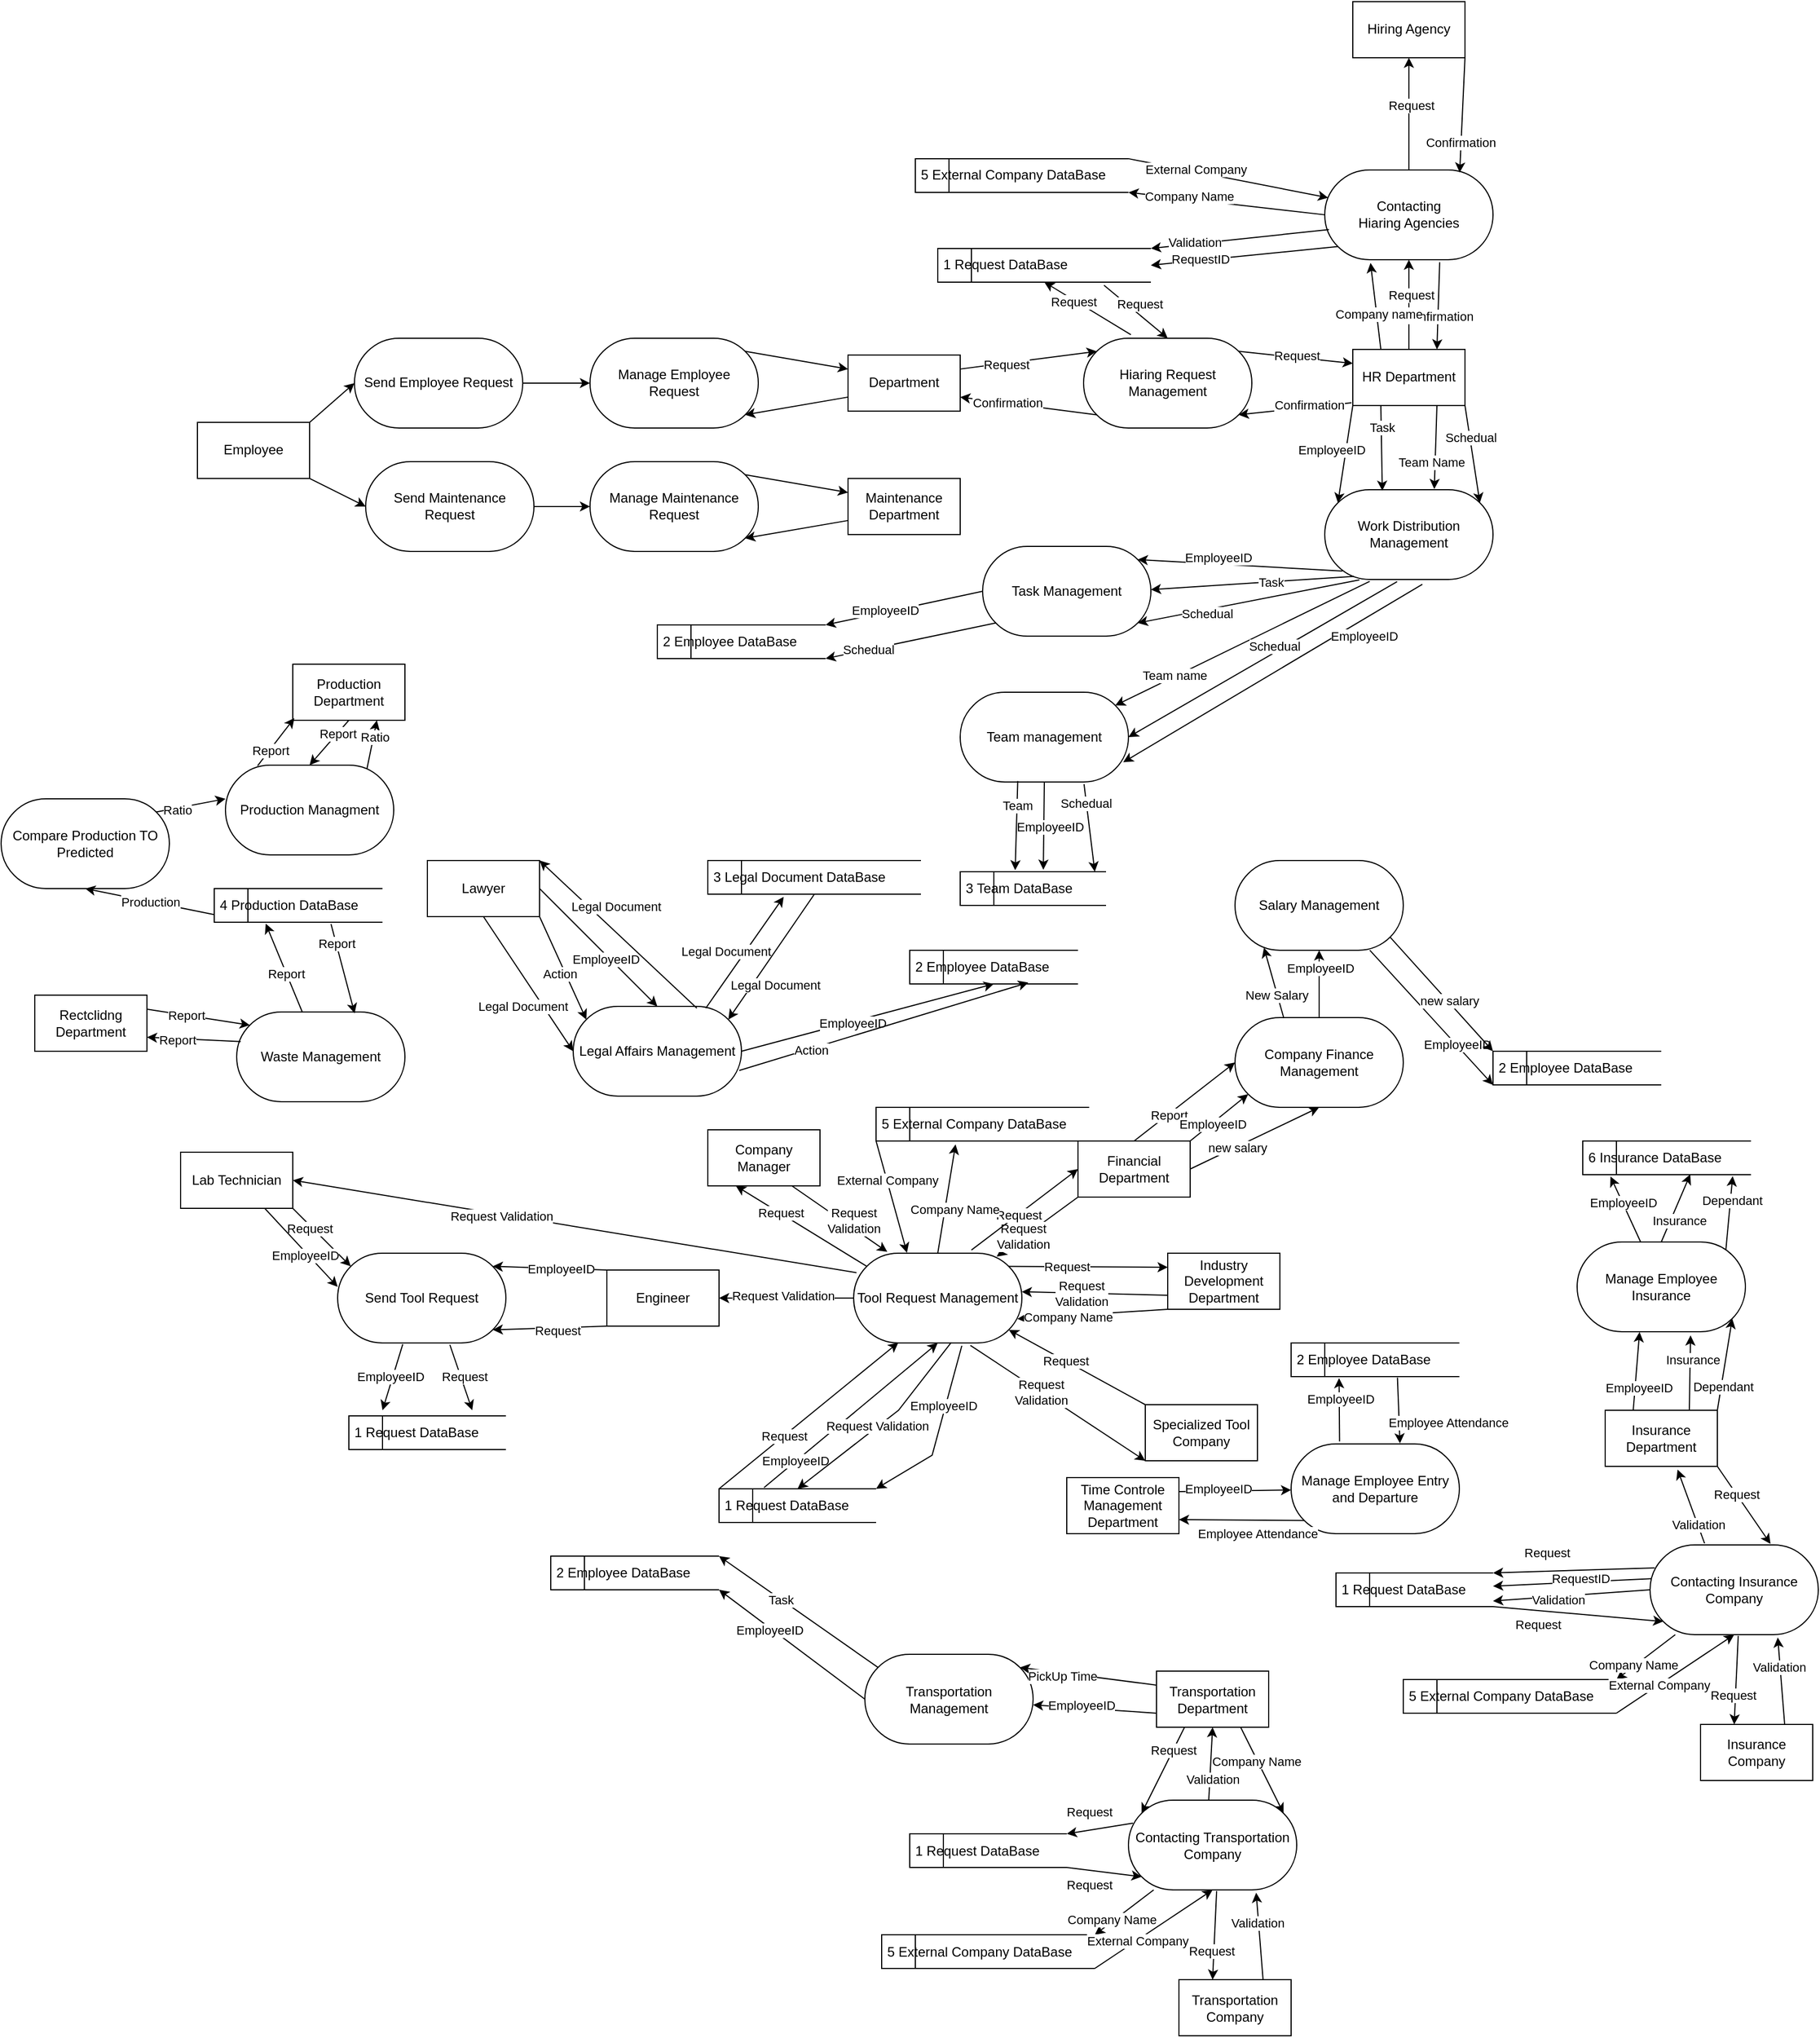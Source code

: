 <mxfile version="21.1.2" type="device">
  <diagram name="Page-1" id="3U5Ua5spTuMa1RJWN-em">
    <mxGraphModel dx="3585" dy="2090" grid="1" gridSize="10" guides="1" tooltips="1" connect="1" arrows="1" fold="1" page="1" pageScale="1" pageWidth="5000" pageHeight="5000" math="0" shadow="0">
      <root>
        <mxCell id="0" />
        <mxCell id="1" parent="0" />
        <mxCell id="qQ-AOpVeRItCW9Icub0a-2" value="Engineer" style="html=1;dashed=0;whiteSpace=wrap;" vertex="1" parent="1">
          <mxGeometry x="690" y="1160" width="100" height="50" as="geometry" />
        </mxCell>
        <mxCell id="qQ-AOpVeRItCW9Icub0a-3" value="Send Tool Request" style="html=1;dashed=0;whiteSpace=wrap;shape=mxgraph.dfd.start" vertex="1" parent="1">
          <mxGeometry x="450" y="1145" width="150" height="80" as="geometry" />
        </mxCell>
        <mxCell id="qQ-AOpVeRItCW9Icub0a-4" value="Send Employee Request" style="html=1;dashed=0;whiteSpace=wrap;shape=mxgraph.dfd.start" vertex="1" parent="1">
          <mxGeometry x="465" y="329.44" width="150" height="80" as="geometry" />
        </mxCell>
        <mxCell id="qQ-AOpVeRItCW9Icub0a-5" value="Send Maintenance Request" style="html=1;dashed=0;whiteSpace=wrap;shape=mxgraph.dfd.start" vertex="1" parent="1">
          <mxGeometry x="475" y="439.44" width="150" height="80" as="geometry" />
        </mxCell>
        <mxCell id="qQ-AOpVeRItCW9Icub0a-6" value="" style="endArrow=classic;html=1;rounded=0;exitX=0;exitY=1;exitDx=0;exitDy=0;entryX=0;entryY=0;entryDx=138.28;entryDy=68.28;entryPerimeter=0;" edge="1" parent="1" source="qQ-AOpVeRItCW9Icub0a-2" target="qQ-AOpVeRItCW9Icub0a-3">
          <mxGeometry width="50" height="50" relative="1" as="geometry">
            <mxPoint x="610" y="1165" as="sourcePoint" />
            <mxPoint x="660" y="1115" as="targetPoint" />
          </mxGeometry>
        </mxCell>
        <mxCell id="qQ-AOpVeRItCW9Icub0a-47" value="Request" style="edgeLabel;html=1;align=center;verticalAlign=middle;resizable=0;points=[];" vertex="1" connectable="0" parent="qQ-AOpVeRItCW9Icub0a-6">
          <mxGeometry x="-0.128" y="2" relative="1" as="geometry">
            <mxPoint as="offset" />
          </mxGeometry>
        </mxCell>
        <mxCell id="qQ-AOpVeRItCW9Icub0a-7" value="Tool Request Management" style="html=1;dashed=0;whiteSpace=wrap;shape=mxgraph.dfd.start" vertex="1" parent="1">
          <mxGeometry x="910" y="1145" width="150" height="80" as="geometry" />
        </mxCell>
        <mxCell id="qQ-AOpVeRItCW9Icub0a-9" value="Industry Development Department" style="html=1;dashed=0;whiteSpace=wrap;" vertex="1" parent="1">
          <mxGeometry x="1190" y="1145" width="100" height="50" as="geometry" />
        </mxCell>
        <mxCell id="qQ-AOpVeRItCW9Icub0a-10" value="" style="endArrow=classic;html=1;rounded=0;exitX=0;exitY=0;exitDx=138.28;exitDy=11.72;exitPerimeter=0;entryX=0;entryY=0.25;entryDx=0;entryDy=0;" edge="1" parent="1" source="qQ-AOpVeRItCW9Icub0a-7" target="qQ-AOpVeRItCW9Icub0a-9">
          <mxGeometry width="50" height="50" relative="1" as="geometry">
            <mxPoint x="1020" y="1395" as="sourcePoint" />
            <mxPoint x="1070" y="1345" as="targetPoint" />
          </mxGeometry>
        </mxCell>
        <mxCell id="qQ-AOpVeRItCW9Icub0a-54" value="Request" style="edgeLabel;html=1;align=center;verticalAlign=middle;resizable=0;points=[];" vertex="1" connectable="0" parent="qQ-AOpVeRItCW9Icub0a-10">
          <mxGeometry x="-0.273" relative="1" as="geometry">
            <mxPoint as="offset" />
          </mxGeometry>
        </mxCell>
        <mxCell id="qQ-AOpVeRItCW9Icub0a-11" value="" style="endArrow=classic;html=1;rounded=0;entryX=0.999;entryY=0.43;entryDx=0;entryDy=0;entryPerimeter=0;exitX=0;exitY=0.75;exitDx=0;exitDy=0;" edge="1" parent="1" source="qQ-AOpVeRItCW9Icub0a-9" target="qQ-AOpVeRItCW9Icub0a-7">
          <mxGeometry width="50" height="50" relative="1" as="geometry">
            <mxPoint x="1020" y="1395" as="sourcePoint" />
            <mxPoint x="1070" y="1345" as="targetPoint" />
          </mxGeometry>
        </mxCell>
        <mxCell id="qQ-AOpVeRItCW9Icub0a-55" value="Request&lt;br style=&quot;border-color: var(--border-color);&quot;&gt;Validation" style="edgeLabel;html=1;align=center;verticalAlign=middle;resizable=0;points=[];" vertex="1" connectable="0" parent="qQ-AOpVeRItCW9Icub0a-11">
          <mxGeometry x="0.192" relative="1" as="geometry">
            <mxPoint as="offset" />
          </mxGeometry>
        </mxCell>
        <mxCell id="qQ-AOpVeRItCW9Icub0a-12" value="Specialized Tool Company" style="html=1;dashed=0;whiteSpace=wrap;" vertex="1" parent="1">
          <mxGeometry x="1170" y="1280" width="100" height="50" as="geometry" />
        </mxCell>
        <mxCell id="qQ-AOpVeRItCW9Icub0a-13" value="" style="endArrow=classic;html=1;rounded=0;exitX=0;exitY=0;exitDx=0;exitDy=0;entryX=0;entryY=0;entryDx=138.28;entryDy=68.28;entryPerimeter=0;" edge="1" parent="1" source="qQ-AOpVeRItCW9Icub0a-12" target="qQ-AOpVeRItCW9Icub0a-7">
          <mxGeometry width="50" height="50" relative="1" as="geometry">
            <mxPoint x="1020" y="1405" as="sourcePoint" />
            <mxPoint x="1070" y="1355" as="targetPoint" />
          </mxGeometry>
        </mxCell>
        <mxCell id="qQ-AOpVeRItCW9Icub0a-56" value="Request" style="edgeLabel;html=1;align=center;verticalAlign=middle;resizable=0;points=[];" vertex="1" connectable="0" parent="qQ-AOpVeRItCW9Icub0a-13">
          <mxGeometry x="0.173" relative="1" as="geometry">
            <mxPoint as="offset" />
          </mxGeometry>
        </mxCell>
        <mxCell id="qQ-AOpVeRItCW9Icub0a-14" value="" style="endArrow=classic;html=1;rounded=0;entryX=0;entryY=1;entryDx=0;entryDy=0;exitX=0.694;exitY=1.027;exitDx=0;exitDy=0;exitPerimeter=0;" edge="1" parent="1" source="qQ-AOpVeRItCW9Icub0a-7" target="qQ-AOpVeRItCW9Icub0a-12">
          <mxGeometry width="50" height="50" relative="1" as="geometry">
            <mxPoint x="1020" y="1405" as="sourcePoint" />
            <mxPoint x="1070" y="1355" as="targetPoint" />
          </mxGeometry>
        </mxCell>
        <mxCell id="qQ-AOpVeRItCW9Icub0a-57" value="Request&lt;br style=&quot;border-color: var(--border-color);&quot;&gt;Validation" style="edgeLabel;html=1;align=center;verticalAlign=middle;resizable=0;points=[];" vertex="1" connectable="0" parent="qQ-AOpVeRItCW9Icub0a-14">
          <mxGeometry x="-0.195" relative="1" as="geometry">
            <mxPoint as="offset" />
          </mxGeometry>
        </mxCell>
        <mxCell id="qQ-AOpVeRItCW9Icub0a-15" value="Financial Department" style="html=1;dashed=0;whiteSpace=wrap;" vertex="1" parent="1">
          <mxGeometry x="1110" y="1045" width="100" height="50" as="geometry" />
        </mxCell>
        <mxCell id="qQ-AOpVeRItCW9Icub0a-16" value="" style="endArrow=classic;html=1;rounded=0;exitX=0;exitY=1;exitDx=0;exitDy=0;entryX=0.85;entryY=0.038;entryDx=0;entryDy=0;entryPerimeter=0;" edge="1" parent="1" source="qQ-AOpVeRItCW9Icub0a-15" target="qQ-AOpVeRItCW9Icub0a-7">
          <mxGeometry width="50" height="50" relative="1" as="geometry">
            <mxPoint x="980" y="1345" as="sourcePoint" />
            <mxPoint x="1030" y="1295" as="targetPoint" />
          </mxGeometry>
        </mxCell>
        <mxCell id="qQ-AOpVeRItCW9Icub0a-53" value="Request &lt;br&gt;Validation" style="edgeLabel;html=1;align=center;verticalAlign=middle;resizable=0;points=[];" vertex="1" connectable="0" parent="qQ-AOpVeRItCW9Icub0a-16">
          <mxGeometry x="0.348" y="-1" relative="1" as="geometry">
            <mxPoint as="offset" />
          </mxGeometry>
        </mxCell>
        <mxCell id="qQ-AOpVeRItCW9Icub0a-17" value="" style="endArrow=classic;html=1;rounded=0;exitX=0.7;exitY=-0.035;exitDx=0;exitDy=0;exitPerimeter=0;entryX=0;entryY=0.5;entryDx=0;entryDy=0;" edge="1" parent="1" source="qQ-AOpVeRItCW9Icub0a-7" target="qQ-AOpVeRItCW9Icub0a-15">
          <mxGeometry width="50" height="50" relative="1" as="geometry">
            <mxPoint x="980" y="1345" as="sourcePoint" />
            <mxPoint x="1030" y="1295" as="targetPoint" />
          </mxGeometry>
        </mxCell>
        <mxCell id="qQ-AOpVeRItCW9Icub0a-52" value="Request" style="edgeLabel;html=1;align=center;verticalAlign=middle;resizable=0;points=[];" vertex="1" connectable="0" parent="qQ-AOpVeRItCW9Icub0a-17">
          <mxGeometry x="-0.123" relative="1" as="geometry">
            <mxPoint as="offset" />
          </mxGeometry>
        </mxCell>
        <mxCell id="qQ-AOpVeRItCW9Icub0a-18" value="Company Manager" style="html=1;dashed=0;whiteSpace=wrap;" vertex="1" parent="1">
          <mxGeometry x="780" y="1035" width="100" height="50" as="geometry" />
        </mxCell>
        <mxCell id="qQ-AOpVeRItCW9Icub0a-19" value="" style="endArrow=classic;html=1;rounded=0;exitX=0;exitY=0;exitDx=11.72;exitDy=11.72;exitPerimeter=0;entryX=0.25;entryY=1;entryDx=0;entryDy=0;" edge="1" parent="1" source="qQ-AOpVeRItCW9Icub0a-7" target="qQ-AOpVeRItCW9Icub0a-18">
          <mxGeometry width="50" height="50" relative="1" as="geometry">
            <mxPoint x="1100" y="1125" as="sourcePoint" />
            <mxPoint x="1150" y="1075" as="targetPoint" />
          </mxGeometry>
        </mxCell>
        <mxCell id="qQ-AOpVeRItCW9Icub0a-50" value="Request" style="edgeLabel;html=1;align=center;verticalAlign=middle;resizable=0;points=[];" vertex="1" connectable="0" parent="qQ-AOpVeRItCW9Icub0a-19">
          <mxGeometry x="0.324" y="-1" relative="1" as="geometry">
            <mxPoint as="offset" />
          </mxGeometry>
        </mxCell>
        <mxCell id="qQ-AOpVeRItCW9Icub0a-20" value="" style="endArrow=classic;html=1;rounded=0;exitX=0.75;exitY=1;exitDx=0;exitDy=0;entryX=0.2;entryY=-0.015;entryDx=0;entryDy=0;entryPerimeter=0;" edge="1" parent="1" source="qQ-AOpVeRItCW9Icub0a-18" target="qQ-AOpVeRItCW9Icub0a-7">
          <mxGeometry width="50" height="50" relative="1" as="geometry">
            <mxPoint x="1100" y="1125" as="sourcePoint" />
            <mxPoint x="1150" y="1075" as="targetPoint" />
          </mxGeometry>
        </mxCell>
        <mxCell id="qQ-AOpVeRItCW9Icub0a-51" value="Request &lt;br&gt;Validation" style="edgeLabel;html=1;align=center;verticalAlign=middle;resizable=0;points=[];" vertex="1" connectable="0" parent="qQ-AOpVeRItCW9Icub0a-20">
          <mxGeometry x="-0.388" y="2" relative="1" as="geometry">
            <mxPoint x="28" y="14" as="offset" />
          </mxGeometry>
        </mxCell>
        <mxCell id="qQ-AOpVeRItCW9Icub0a-21" value="Manage Employee Request" style="html=1;dashed=0;whiteSpace=wrap;shape=mxgraph.dfd.start" vertex="1" parent="1">
          <mxGeometry x="675" y="329.44" width="150" height="80" as="geometry" />
        </mxCell>
        <mxCell id="qQ-AOpVeRItCW9Icub0a-22" value="" style="endArrow=classic;html=1;rounded=0;exitX=1;exitY=0.5;exitDx=0;exitDy=0;exitPerimeter=0;entryX=0;entryY=0.5;entryDx=0;entryDy=0;entryPerimeter=0;" edge="1" parent="1" source="qQ-AOpVeRItCW9Icub0a-4" target="qQ-AOpVeRItCW9Icub0a-21">
          <mxGeometry width="50" height="50" relative="1" as="geometry">
            <mxPoint x="435" y="169.44" as="sourcePoint" />
            <mxPoint x="485" y="119.44" as="targetPoint" />
          </mxGeometry>
        </mxCell>
        <mxCell id="qQ-AOpVeRItCW9Icub0a-23" value="Employee" style="html=1;dashed=0;whiteSpace=wrap;" vertex="1" parent="1">
          <mxGeometry x="325" y="404.44" width="100" height="50" as="geometry" />
        </mxCell>
        <mxCell id="qQ-AOpVeRItCW9Icub0a-25" value="" style="endArrow=classic;html=1;rounded=0;exitX=1;exitY=0;exitDx=0;exitDy=0;entryX=0;entryY=0.5;entryDx=0;entryDy=0;entryPerimeter=0;" edge="1" parent="1" source="qQ-AOpVeRItCW9Icub0a-23">
          <mxGeometry width="50" height="50" relative="1" as="geometry">
            <mxPoint x="315" y="239.44" as="sourcePoint" />
            <mxPoint x="465" y="369.44" as="targetPoint" />
          </mxGeometry>
        </mxCell>
        <mxCell id="qQ-AOpVeRItCW9Icub0a-26" value="" style="endArrow=classic;html=1;rounded=0;exitX=0;exitY=0.5;exitDx=0;exitDy=0;exitPerimeter=0;entryX=1;entryY=0.5;entryDx=0;entryDy=0;" edge="1" parent="1" source="qQ-AOpVeRItCW9Icub0a-7" target="qQ-AOpVeRItCW9Icub0a-2">
          <mxGeometry width="50" height="50" relative="1" as="geometry">
            <mxPoint x="910" y="1345" as="sourcePoint" />
            <mxPoint x="960" y="1295" as="targetPoint" />
          </mxGeometry>
        </mxCell>
        <mxCell id="qQ-AOpVeRItCW9Icub0a-48" value="Request Validation" style="edgeLabel;html=1;align=center;verticalAlign=middle;resizable=0;points=[];" vertex="1" connectable="0" parent="qQ-AOpVeRItCW9Icub0a-26">
          <mxGeometry x="0.06" y="-2" relative="1" as="geometry">
            <mxPoint as="offset" />
          </mxGeometry>
        </mxCell>
        <mxCell id="qQ-AOpVeRItCW9Icub0a-27" value="Lab Technician" style="html=1;dashed=0;whiteSpace=wrap;" vertex="1" parent="1">
          <mxGeometry x="310" y="1055" width="100" height="50" as="geometry" />
        </mxCell>
        <mxCell id="qQ-AOpVeRItCW9Icub0a-28" value="" style="endArrow=classic;html=1;rounded=0;exitX=1;exitY=1;exitDx=0;exitDy=0;entryX=0;entryY=0;entryDx=11.72;entryDy=11.72;entryPerimeter=0;" edge="1" parent="1" source="qQ-AOpVeRItCW9Icub0a-27" target="qQ-AOpVeRItCW9Icub0a-3">
          <mxGeometry width="50" height="50" relative="1" as="geometry">
            <mxPoint x="850" y="1345" as="sourcePoint" />
            <mxPoint x="900" y="1295" as="targetPoint" />
          </mxGeometry>
        </mxCell>
        <mxCell id="qQ-AOpVeRItCW9Icub0a-46" value="Request" style="edgeLabel;html=1;align=center;verticalAlign=middle;resizable=0;points=[];" vertex="1" connectable="0" parent="qQ-AOpVeRItCW9Icub0a-28">
          <mxGeometry x="-0.379" y="-2" relative="1" as="geometry">
            <mxPoint as="offset" />
          </mxGeometry>
        </mxCell>
        <mxCell id="qQ-AOpVeRItCW9Icub0a-29" value="" style="endArrow=classic;html=1;rounded=0;exitX=0.017;exitY=0.217;exitDx=0;exitDy=0;exitPerimeter=0;entryX=1;entryY=0.5;entryDx=0;entryDy=0;" edge="1" parent="1" source="qQ-AOpVeRItCW9Icub0a-7" target="qQ-AOpVeRItCW9Icub0a-27">
          <mxGeometry width="50" height="50" relative="1" as="geometry">
            <mxPoint x="910" y="1345" as="sourcePoint" />
            <mxPoint x="960" y="1295" as="targetPoint" />
          </mxGeometry>
        </mxCell>
        <mxCell id="qQ-AOpVeRItCW9Icub0a-49" value="Request Validation" style="edgeLabel;html=1;align=center;verticalAlign=middle;resizable=0;points=[];" vertex="1" connectable="0" parent="qQ-AOpVeRItCW9Icub0a-29">
          <mxGeometry x="0.258" y="1" relative="1" as="geometry">
            <mxPoint as="offset" />
          </mxGeometry>
        </mxCell>
        <mxCell id="qQ-AOpVeRItCW9Icub0a-30" value="" style="endArrow=classic;html=1;rounded=0;exitX=1;exitY=1;exitDx=0;exitDy=0;entryX=0;entryY=0.5;entryDx=0;entryDy=0;entryPerimeter=0;" edge="1" parent="1" source="qQ-AOpVeRItCW9Icub0a-23">
          <mxGeometry width="50" height="50" relative="1" as="geometry">
            <mxPoint x="485" y="409.44" as="sourcePoint" />
            <mxPoint x="475" y="479.44" as="targetPoint" />
          </mxGeometry>
        </mxCell>
        <mxCell id="qQ-AOpVeRItCW9Icub0a-31" value="" style="endArrow=classic;html=1;rounded=0;exitX=1;exitY=0.5;exitDx=0;exitDy=0;exitPerimeter=0;entryX=0;entryY=0.5;entryDx=0;entryDy=0;entryPerimeter=0;" edge="1" parent="1" source="qQ-AOpVeRItCW9Icub0a-5" target="qQ-AOpVeRItCW9Icub0a-35">
          <mxGeometry width="50" height="50" relative="1" as="geometry">
            <mxPoint x="725" y="459.44" as="sourcePoint" />
            <mxPoint x="775" y="409.44" as="targetPoint" />
          </mxGeometry>
        </mxCell>
        <mxCell id="qQ-AOpVeRItCW9Icub0a-32" value="Department" style="html=1;dashed=0;whiteSpace=wrap;" vertex="1" parent="1">
          <mxGeometry x="905" y="344.44" width="100" height="50" as="geometry" />
        </mxCell>
        <mxCell id="qQ-AOpVeRItCW9Icub0a-33" value="" style="endArrow=classic;html=1;rounded=0;exitX=0;exitY=0;exitDx=138.28;exitDy=11.72;exitPerimeter=0;entryX=0;entryY=0.25;entryDx=0;entryDy=0;" edge="1" parent="1" source="qQ-AOpVeRItCW9Icub0a-21" target="qQ-AOpVeRItCW9Icub0a-32">
          <mxGeometry width="50" height="50" relative="1" as="geometry">
            <mxPoint x="925" y="399.44" as="sourcePoint" />
            <mxPoint x="975" y="349.44" as="targetPoint" />
          </mxGeometry>
        </mxCell>
        <mxCell id="qQ-AOpVeRItCW9Icub0a-34" value="" style="endArrow=classic;html=1;rounded=0;exitX=0;exitY=0.75;exitDx=0;exitDy=0;entryX=0;entryY=0;entryDx=138.28;entryDy=68.28;entryPerimeter=0;" edge="1" parent="1" source="qQ-AOpVeRItCW9Icub0a-32" target="qQ-AOpVeRItCW9Icub0a-21">
          <mxGeometry width="50" height="50" relative="1" as="geometry">
            <mxPoint x="925" y="399.44" as="sourcePoint" />
            <mxPoint x="975" y="349.44" as="targetPoint" />
          </mxGeometry>
        </mxCell>
        <mxCell id="qQ-AOpVeRItCW9Icub0a-35" value="Manage Maintenance Request" style="html=1;dashed=0;whiteSpace=wrap;shape=mxgraph.dfd.start" vertex="1" parent="1">
          <mxGeometry x="675" y="439.44" width="150" height="80" as="geometry" />
        </mxCell>
        <mxCell id="qQ-AOpVeRItCW9Icub0a-36" value="Maintenance Department" style="html=1;dashed=0;whiteSpace=wrap;" vertex="1" parent="1">
          <mxGeometry x="905" y="454.44" width="100" height="50" as="geometry" />
        </mxCell>
        <mxCell id="qQ-AOpVeRItCW9Icub0a-37" value="" style="endArrow=classic;html=1;rounded=0;exitX=0;exitY=0;exitDx=138.28;exitDy=11.72;exitPerimeter=0;entryX=0;entryY=0.25;entryDx=0;entryDy=0;" edge="1" source="qQ-AOpVeRItCW9Icub0a-35" target="qQ-AOpVeRItCW9Icub0a-36" parent="1">
          <mxGeometry width="50" height="50" relative="1" as="geometry">
            <mxPoint x="925" y="509.44" as="sourcePoint" />
            <mxPoint x="975" y="459.44" as="targetPoint" />
          </mxGeometry>
        </mxCell>
        <mxCell id="qQ-AOpVeRItCW9Icub0a-38" value="" style="endArrow=classic;html=1;rounded=0;exitX=0;exitY=0.75;exitDx=0;exitDy=0;entryX=0;entryY=0;entryDx=138.28;entryDy=68.28;entryPerimeter=0;" edge="1" source="qQ-AOpVeRItCW9Icub0a-36" target="qQ-AOpVeRItCW9Icub0a-35" parent="1">
          <mxGeometry width="50" height="50" relative="1" as="geometry">
            <mxPoint x="925" y="509.44" as="sourcePoint" />
            <mxPoint x="975" y="459.44" as="targetPoint" />
          </mxGeometry>
        </mxCell>
        <mxCell id="qQ-AOpVeRItCW9Icub0a-39" value="Company Finance Management" style="html=1;dashed=0;whiteSpace=wrap;shape=mxgraph.dfd.start" vertex="1" parent="1">
          <mxGeometry x="1250" y="935" width="150" height="80" as="geometry" />
        </mxCell>
        <mxCell id="qQ-AOpVeRItCW9Icub0a-40" value="" style="endArrow=classic;html=1;rounded=0;exitX=0.5;exitY=0;exitDx=0;exitDy=0;entryX=0;entryY=0.5;entryDx=0;entryDy=0;entryPerimeter=0;" edge="1" parent="1" source="qQ-AOpVeRItCW9Icub0a-15" target="qQ-AOpVeRItCW9Icub0a-39">
          <mxGeometry width="50" height="50" relative="1" as="geometry">
            <mxPoint x="1280" y="995" as="sourcePoint" />
            <mxPoint x="1330" y="945" as="targetPoint" />
          </mxGeometry>
        </mxCell>
        <mxCell id="qQ-AOpVeRItCW9Icub0a-71" value="Report" style="edgeLabel;html=1;align=center;verticalAlign=middle;resizable=0;points=[];" vertex="1" connectable="0" parent="qQ-AOpVeRItCW9Icub0a-40">
          <mxGeometry x="-0.324" relative="1" as="geometry">
            <mxPoint as="offset" />
          </mxGeometry>
        </mxCell>
        <mxCell id="qQ-AOpVeRItCW9Icub0a-41" value="Salary Management" style="html=1;dashed=0;whiteSpace=wrap;shape=mxgraph.dfd.start" vertex="1" parent="1">
          <mxGeometry x="1250" y="795" width="150" height="80" as="geometry" />
        </mxCell>
        <mxCell id="qQ-AOpVeRItCW9Icub0a-42" value="" style="endArrow=classic;html=1;rounded=0;exitX=1;exitY=0;exitDx=0;exitDy=0;entryX=0;entryY=0;entryDx=11.72;entryDy=68.28;entryPerimeter=0;" edge="1" parent="1" source="qQ-AOpVeRItCW9Icub0a-15" target="qQ-AOpVeRItCW9Icub0a-39">
          <mxGeometry width="50" height="50" relative="1" as="geometry">
            <mxPoint x="1330" y="975" as="sourcePoint" />
            <mxPoint x="1380" y="925" as="targetPoint" />
          </mxGeometry>
        </mxCell>
        <mxCell id="qQ-AOpVeRItCW9Icub0a-72" value="EmployeeID" style="edgeLabel;html=1;align=center;verticalAlign=middle;resizable=0;points=[];" vertex="1" connectable="0" parent="qQ-AOpVeRItCW9Icub0a-42">
          <mxGeometry x="-0.254" y="-1" relative="1" as="geometry">
            <mxPoint as="offset" />
          </mxGeometry>
        </mxCell>
        <mxCell id="qQ-AOpVeRItCW9Icub0a-43" value="" style="endArrow=classic;html=1;rounded=0;exitX=1;exitY=0.5;exitDx=0;exitDy=0;entryX=0.5;entryY=0.5;entryDx=0;entryDy=40;entryPerimeter=0;" edge="1" parent="1" source="qQ-AOpVeRItCW9Icub0a-15" target="qQ-AOpVeRItCW9Icub0a-39">
          <mxGeometry width="50" height="50" relative="1" as="geometry">
            <mxPoint x="1330" y="975" as="sourcePoint" />
            <mxPoint x="1380" y="925" as="targetPoint" />
          </mxGeometry>
        </mxCell>
        <mxCell id="qQ-AOpVeRItCW9Icub0a-73" value="new salary" style="edgeLabel;html=1;align=center;verticalAlign=middle;resizable=0;points=[];" vertex="1" connectable="0" parent="qQ-AOpVeRItCW9Icub0a-43">
          <mxGeometry x="-0.282" y="-1" relative="1" as="geometry">
            <mxPoint as="offset" />
          </mxGeometry>
        </mxCell>
        <mxCell id="qQ-AOpVeRItCW9Icub0a-44" value="" style="endArrow=classic;html=1;rounded=0;exitX=0.5;exitY=0.5;exitDx=0;exitDy=-40;exitPerimeter=0;entryX=0.5;entryY=0.5;entryDx=0;entryDy=40;entryPerimeter=0;" edge="1" parent="1" source="qQ-AOpVeRItCW9Icub0a-39" target="qQ-AOpVeRItCW9Icub0a-41">
          <mxGeometry width="50" height="50" relative="1" as="geometry">
            <mxPoint x="1600" y="945" as="sourcePoint" />
            <mxPoint x="1650" y="895" as="targetPoint" />
          </mxGeometry>
        </mxCell>
        <mxCell id="qQ-AOpVeRItCW9Icub0a-74" value="EmployeeID" style="edgeLabel;html=1;align=center;verticalAlign=middle;resizable=0;points=[];" vertex="1" connectable="0" parent="qQ-AOpVeRItCW9Icub0a-44">
          <mxGeometry x="0.467" y="-1" relative="1" as="geometry">
            <mxPoint as="offset" />
          </mxGeometry>
        </mxCell>
        <mxCell id="qQ-AOpVeRItCW9Icub0a-58" value="1&lt;span style=&quot;white-space: pre;&quot;&gt;	&lt;/span&gt;Request DataBase" style="html=1;dashed=0;whiteSpace=wrap;shape=mxgraph.dfd.dataStoreID;align=left;spacingLeft=3;points=[[0,0],[0.5,0],[1,0],[0,0.5],[1,0.5],[0,1],[0.5,1],[1,1]];" vertex="1" parent="1">
          <mxGeometry x="790" y="1355" width="140" height="30" as="geometry" />
        </mxCell>
        <mxCell id="qQ-AOpVeRItCW9Icub0a-59" value="" style="endArrow=classic;html=1;rounded=0;exitX=0.667;exitY=1.02;exitDx=0;exitDy=0;exitPerimeter=0;" edge="1" parent="1" source="qQ-AOpVeRItCW9Icub0a-3">
          <mxGeometry width="50" height="50" relative="1" as="geometry">
            <mxPoint x="430" y="1195" as="sourcePoint" />
            <mxPoint x="570" y="1285" as="targetPoint" />
          </mxGeometry>
        </mxCell>
        <mxCell id="qQ-AOpVeRItCW9Icub0a-60" value="Request" style="edgeLabel;html=1;align=center;verticalAlign=middle;resizable=0;points=[];" vertex="1" connectable="0" parent="qQ-AOpVeRItCW9Icub0a-59">
          <mxGeometry x="0.342" y="-1" relative="1" as="geometry">
            <mxPoint y="-11" as="offset" />
          </mxGeometry>
        </mxCell>
        <mxCell id="qQ-AOpVeRItCW9Icub0a-61" value="" style="endArrow=classic;html=1;rounded=0;exitX=0.75;exitY=1;exitDx=0;exitDy=0;entryX=0;entryY=0.375;entryDx=0;entryDy=0;entryPerimeter=0;" edge="1" parent="1" source="qQ-AOpVeRItCW9Icub0a-27" target="qQ-AOpVeRItCW9Icub0a-3">
          <mxGeometry width="50" height="50" relative="1" as="geometry">
            <mxPoint x="460" y="1205" as="sourcePoint" />
            <mxPoint x="510" y="1155" as="targetPoint" />
          </mxGeometry>
        </mxCell>
        <mxCell id="qQ-AOpVeRItCW9Icub0a-62" value="EmployeeID" style="edgeLabel;html=1;align=center;verticalAlign=middle;resizable=0;points=[];" vertex="1" connectable="0" parent="qQ-AOpVeRItCW9Icub0a-61">
          <mxGeometry x="0.136" y="-2" relative="1" as="geometry">
            <mxPoint as="offset" />
          </mxGeometry>
        </mxCell>
        <mxCell id="qQ-AOpVeRItCW9Icub0a-63" value="" style="endArrow=classic;html=1;rounded=0;exitX=0;exitY=0;exitDx=0;exitDy=0;entryX=0;entryY=0;entryDx=138.28;entryDy=11.72;entryPerimeter=0;" edge="1" parent="1" source="qQ-AOpVeRItCW9Icub0a-2" target="qQ-AOpVeRItCW9Icub0a-3">
          <mxGeometry width="50" height="50" relative="1" as="geometry">
            <mxPoint x="460" y="1205" as="sourcePoint" />
            <mxPoint x="510" y="1155" as="targetPoint" />
          </mxGeometry>
        </mxCell>
        <mxCell id="qQ-AOpVeRItCW9Icub0a-64" value="EmployeeID" style="edgeLabel;html=1;align=center;verticalAlign=middle;resizable=0;points=[];" vertex="1" connectable="0" parent="qQ-AOpVeRItCW9Icub0a-63">
          <mxGeometry x="-0.186" relative="1" as="geometry">
            <mxPoint as="offset" />
          </mxGeometry>
        </mxCell>
        <mxCell id="qQ-AOpVeRItCW9Icub0a-65" value="" style="endArrow=classic;html=1;rounded=0;exitX=0.387;exitY=1.015;exitDx=0;exitDy=0;exitPerimeter=0;" edge="1" parent="1" source="qQ-AOpVeRItCW9Icub0a-3">
          <mxGeometry width="50" height="50" relative="1" as="geometry">
            <mxPoint x="460" y="1205" as="sourcePoint" />
            <mxPoint x="490" y="1285" as="targetPoint" />
          </mxGeometry>
        </mxCell>
        <mxCell id="qQ-AOpVeRItCW9Icub0a-66" value="EmployeeID" style="edgeLabel;html=1;align=center;verticalAlign=middle;resizable=0;points=[];" vertex="1" connectable="0" parent="qQ-AOpVeRItCW9Icub0a-65">
          <mxGeometry x="0.33" y="1" relative="1" as="geometry">
            <mxPoint y="-11" as="offset" />
          </mxGeometry>
        </mxCell>
        <mxCell id="qQ-AOpVeRItCW9Icub0a-67" value="" style="endArrow=classic;html=1;rounded=0;exitX=0;exitY=0;exitDx=0;exitDy=0;entryX=0.266;entryY=0.995;entryDx=0;entryDy=0;entryPerimeter=0;" edge="1" parent="1" source="qQ-AOpVeRItCW9Icub0a-58" target="qQ-AOpVeRItCW9Icub0a-7">
          <mxGeometry width="50" height="50" relative="1" as="geometry">
            <mxPoint x="870" y="1255" as="sourcePoint" />
            <mxPoint x="920" y="1205" as="targetPoint" />
          </mxGeometry>
        </mxCell>
        <mxCell id="qQ-AOpVeRItCW9Icub0a-68" value="Request" style="edgeLabel;html=1;align=center;verticalAlign=middle;resizable=0;points=[];" vertex="1" connectable="0" parent="qQ-AOpVeRItCW9Icub0a-67">
          <mxGeometry x="-0.278" relative="1" as="geometry">
            <mxPoint as="offset" />
          </mxGeometry>
        </mxCell>
        <mxCell id="qQ-AOpVeRItCW9Icub0a-69" value="" style="endArrow=classic;html=1;rounded=0;exitX=0.287;exitY=-0.036;exitDx=0;exitDy=0;entryX=0.5;entryY=0.5;entryDx=0;entryDy=40;entryPerimeter=0;exitPerimeter=0;" edge="1" parent="1" source="qQ-AOpVeRItCW9Icub0a-58" target="qQ-AOpVeRItCW9Icub0a-7">
          <mxGeometry width="50" height="50" relative="1" as="geometry">
            <mxPoint x="870" y="1255" as="sourcePoint" />
            <mxPoint x="920" y="1205" as="targetPoint" />
          </mxGeometry>
        </mxCell>
        <mxCell id="qQ-AOpVeRItCW9Icub0a-70" value="EmployeeID" style="edgeLabel;html=1;align=center;verticalAlign=middle;resizable=0;points=[];" vertex="1" connectable="0" parent="qQ-AOpVeRItCW9Icub0a-69">
          <mxGeometry x="-0.636" relative="1" as="geometry">
            <mxPoint y="-1" as="offset" />
          </mxGeometry>
        </mxCell>
        <mxCell id="qQ-AOpVeRItCW9Icub0a-75" value="" style="endArrow=classic;html=1;rounded=0;exitX=0.29;exitY=0.006;exitDx=0;exitDy=0;exitPerimeter=0;entryX=0.172;entryY=0.971;entryDx=0;entryDy=0;entryPerimeter=0;" edge="1" parent="1" source="qQ-AOpVeRItCW9Icub0a-39" target="qQ-AOpVeRItCW9Icub0a-41">
          <mxGeometry width="50" height="50" relative="1" as="geometry">
            <mxPoint x="1230" y="1005" as="sourcePoint" />
            <mxPoint x="1280" y="955" as="targetPoint" />
          </mxGeometry>
        </mxCell>
        <mxCell id="qQ-AOpVeRItCW9Icub0a-76" value="New Salary" style="edgeLabel;html=1;align=center;verticalAlign=middle;resizable=0;points=[];" vertex="1" connectable="0" parent="qQ-AOpVeRItCW9Icub0a-75">
          <mxGeometry x="-0.333" y="1" relative="1" as="geometry">
            <mxPoint as="offset" />
          </mxGeometry>
        </mxCell>
        <mxCell id="qQ-AOpVeRItCW9Icub0a-78" value="" style="endArrow=classic;html=1;rounded=0;exitX=0.58;exitY=0.995;exitDx=0;exitDy=0;exitPerimeter=0;entryX=0.5;entryY=0;entryDx=0;entryDy=0;" edge="1" parent="1" source="qQ-AOpVeRItCW9Icub0a-7" target="qQ-AOpVeRItCW9Icub0a-58">
          <mxGeometry width="50" height="50" relative="1" as="geometry">
            <mxPoint x="1020" y="1265" as="sourcePoint" />
            <mxPoint x="1070" y="1215" as="targetPoint" />
            <Array as="points">
              <mxPoint x="950" y="1285" />
            </Array>
          </mxGeometry>
        </mxCell>
        <mxCell id="qQ-AOpVeRItCW9Icub0a-79" value="Request Validation" style="edgeLabel;html=1;align=center;verticalAlign=middle;resizable=0;points=[];" vertex="1" connectable="0" parent="qQ-AOpVeRItCW9Icub0a-78">
          <mxGeometry x="0.049" y="-1" relative="1" as="geometry">
            <mxPoint as="offset" />
          </mxGeometry>
        </mxCell>
        <mxCell id="qQ-AOpVeRItCW9Icub0a-80" value="" style="endArrow=classic;html=1;rounded=0;exitX=0.643;exitY=1.031;exitDx=0;exitDy=0;exitPerimeter=0;entryX=1;entryY=0;entryDx=0;entryDy=0;" edge="1" parent="1" source="qQ-AOpVeRItCW9Icub0a-7" target="qQ-AOpVeRItCW9Icub0a-58">
          <mxGeometry width="50" height="50" relative="1" as="geometry">
            <mxPoint x="940" y="1325" as="sourcePoint" />
            <mxPoint x="990" y="1275" as="targetPoint" />
            <Array as="points">
              <mxPoint x="980" y="1325" />
            </Array>
          </mxGeometry>
        </mxCell>
        <mxCell id="qQ-AOpVeRItCW9Icub0a-81" value="EmployeeID" style="edgeLabel;html=1;align=center;verticalAlign=middle;resizable=0;points=[];" vertex="1" connectable="0" parent="qQ-AOpVeRItCW9Icub0a-80">
          <mxGeometry x="-0.079" relative="1" as="geometry">
            <mxPoint x="3" y="-18" as="offset" />
          </mxGeometry>
        </mxCell>
        <mxCell id="qQ-AOpVeRItCW9Icub0a-82" value="2&lt;span style=&quot;white-space: pre;&quot;&gt;	&lt;/span&gt;Employee DataBase" style="html=1;dashed=0;whiteSpace=wrap;shape=mxgraph.dfd.dataStoreID;align=left;spacingLeft=3;points=[[0,0],[0.5,0],[1,0],[0,0.5],[1,0.5],[0,1],[0.5,1],[1,1]];" vertex="1" parent="1">
          <mxGeometry x="960" y="875" width="150" height="30" as="geometry" />
        </mxCell>
        <mxCell id="qQ-AOpVeRItCW9Icub0a-83" value="" style="endArrow=classic;html=1;rounded=0;exitX=0.801;exitY=0.999;exitDx=0;exitDy=0;exitPerimeter=0;entryX=0;entryY=1;entryDx=0;entryDy=0;" edge="1" parent="1" source="qQ-AOpVeRItCW9Icub0a-41" target="qQ-AOpVeRItCW9Icub0a-211">
          <mxGeometry width="50" height="50" relative="1" as="geometry">
            <mxPoint x="1270" y="905" as="sourcePoint" />
            <mxPoint x="1320" y="855" as="targetPoint" />
          </mxGeometry>
        </mxCell>
        <mxCell id="qQ-AOpVeRItCW9Icub0a-84" value="EmployeeID" style="edgeLabel;html=1;align=center;verticalAlign=middle;resizable=0;points=[];" vertex="1" connectable="0" parent="qQ-AOpVeRItCW9Icub0a-83">
          <mxGeometry x="0.406" y="1" relative="1" as="geometry">
            <mxPoint as="offset" />
          </mxGeometry>
        </mxCell>
        <mxCell id="qQ-AOpVeRItCW9Icub0a-85" value="" style="endArrow=classic;html=1;rounded=0;exitX=0;exitY=0;exitDx=138.28;exitDy=68.28;exitPerimeter=0;entryX=0;entryY=0;entryDx=0;entryDy=0;" edge="1" parent="1" source="qQ-AOpVeRItCW9Icub0a-41" target="qQ-AOpVeRItCW9Icub0a-211">
          <mxGeometry width="50" height="50" relative="1" as="geometry">
            <mxPoint x="1270" y="905" as="sourcePoint" />
            <mxPoint x="1320" y="855" as="targetPoint" />
          </mxGeometry>
        </mxCell>
        <mxCell id="qQ-AOpVeRItCW9Icub0a-86" value="new salary" style="edgeLabel;html=1;align=center;verticalAlign=middle;resizable=0;points=[];" vertex="1" connectable="0" parent="qQ-AOpVeRItCW9Icub0a-85">
          <mxGeometry x="0.123" y="1" relative="1" as="geometry">
            <mxPoint as="offset" />
          </mxGeometry>
        </mxCell>
        <mxCell id="qQ-AOpVeRItCW9Icub0a-87" value="HR Department" style="html=1;dashed=0;whiteSpace=wrap;" vertex="1" parent="1">
          <mxGeometry x="1355" y="339.44" width="100" height="50" as="geometry" />
        </mxCell>
        <mxCell id="qQ-AOpVeRItCW9Icub0a-88" value="Team management" style="html=1;dashed=0;whiteSpace=wrap;shape=mxgraph.dfd.start" vertex="1" parent="1">
          <mxGeometry x="1005" y="645" width="150" height="80" as="geometry" />
        </mxCell>
        <mxCell id="qQ-AOpVeRItCW9Icub0a-89" value="Task Management" style="html=1;dashed=0;whiteSpace=wrap;shape=mxgraph.dfd.start" vertex="1" parent="1">
          <mxGeometry x="1025" y="515" width="150" height="80" as="geometry" />
        </mxCell>
        <mxCell id="qQ-AOpVeRItCW9Icub0a-90" value="Work Distribution Management" style="html=1;dashed=0;whiteSpace=wrap;shape=mxgraph.dfd.start" vertex="1" parent="1">
          <mxGeometry x="1330" y="464.44" width="150" height="80" as="geometry" />
        </mxCell>
        <mxCell id="qQ-AOpVeRItCW9Icub0a-91" value="" style="endArrow=classic;html=1;rounded=0;exitX=0;exitY=1;exitDx=0;exitDy=0;entryX=0;entryY=0;entryDx=11.72;entryDy=11.72;entryPerimeter=0;" edge="1" parent="1" source="qQ-AOpVeRItCW9Icub0a-87" target="qQ-AOpVeRItCW9Icub0a-90">
          <mxGeometry width="50" height="50" relative="1" as="geometry">
            <mxPoint x="1660" y="379.44" as="sourcePoint" />
            <mxPoint x="1710" y="329.44" as="targetPoint" />
          </mxGeometry>
        </mxCell>
        <mxCell id="qQ-AOpVeRItCW9Icub0a-92" value="EmployeeID" style="edgeLabel;html=1;align=center;verticalAlign=middle;resizable=0;points=[];" vertex="1" connectable="0" parent="qQ-AOpVeRItCW9Icub0a-91">
          <mxGeometry x="-0.375" relative="1" as="geometry">
            <mxPoint x="-15" y="12" as="offset" />
          </mxGeometry>
        </mxCell>
        <mxCell id="qQ-AOpVeRItCW9Icub0a-93" value="" style="endArrow=classic;html=1;rounded=0;exitX=0.25;exitY=1;exitDx=0;exitDy=0;entryX=0.342;entryY=0.012;entryDx=0;entryDy=0;entryPerimeter=0;" edge="1" parent="1" source="qQ-AOpVeRItCW9Icub0a-87" target="qQ-AOpVeRItCW9Icub0a-90">
          <mxGeometry width="50" height="50" relative="1" as="geometry">
            <mxPoint x="1660" y="379.44" as="sourcePoint" />
            <mxPoint x="1710" y="329.44" as="targetPoint" />
          </mxGeometry>
        </mxCell>
        <mxCell id="qQ-AOpVeRItCW9Icub0a-104" value="Task" style="edgeLabel;html=1;align=center;verticalAlign=middle;resizable=0;points=[];" vertex="1" connectable="0" parent="qQ-AOpVeRItCW9Icub0a-93">
          <mxGeometry x="-0.493" relative="1" as="geometry">
            <mxPoint as="offset" />
          </mxGeometry>
        </mxCell>
        <mxCell id="qQ-AOpVeRItCW9Icub0a-95" value="Hiaring Request Management" style="html=1;dashed=0;whiteSpace=wrap;shape=mxgraph.dfd.start" vertex="1" parent="1">
          <mxGeometry x="1115" y="329.44" width="150" height="80" as="geometry" />
        </mxCell>
        <mxCell id="qQ-AOpVeRItCW9Icub0a-96" value="" style="endArrow=classic;html=1;rounded=0;exitX=0;exitY=0;exitDx=138.28;exitDy=11.72;entryX=0;entryY=0.25;entryDx=0;entryDy=0;exitPerimeter=0;" edge="1" parent="1" source="qQ-AOpVeRItCW9Icub0a-95" target="qQ-AOpVeRItCW9Icub0a-87">
          <mxGeometry width="50" height="50" relative="1" as="geometry">
            <mxPoint x="1315" y="319.44" as="sourcePoint" />
            <mxPoint x="1265" y="369.44" as="targetPoint" />
          </mxGeometry>
        </mxCell>
        <mxCell id="qQ-AOpVeRItCW9Icub0a-97" value="Request" style="edgeLabel;html=1;align=center;verticalAlign=middle;resizable=0;points=[];" vertex="1" connectable="0" parent="qQ-AOpVeRItCW9Icub0a-96">
          <mxGeometry x="0.256" y="1" relative="1" as="geometry">
            <mxPoint x="-12" y="-2" as="offset" />
          </mxGeometry>
        </mxCell>
        <mxCell id="qQ-AOpVeRItCW9Icub0a-98" value="" style="endArrow=classic;html=1;rounded=0;exitX=-0.012;exitY=0.952;exitDx=0;exitDy=0;exitPerimeter=0;entryX=0;entryY=0;entryDx=138.28;entryDy=68.28;entryPerimeter=0;" edge="1" parent="1" source="qQ-AOpVeRItCW9Icub0a-87" target="qQ-AOpVeRItCW9Icub0a-95">
          <mxGeometry width="50" height="50" relative="1" as="geometry">
            <mxPoint x="1315" y="319.44" as="sourcePoint" />
            <mxPoint x="1265" y="369.44" as="targetPoint" />
          </mxGeometry>
        </mxCell>
        <mxCell id="qQ-AOpVeRItCW9Icub0a-99" value="Confirmation" style="edgeLabel;html=1;align=center;verticalAlign=middle;resizable=0;points=[];" vertex="1" connectable="0" parent="qQ-AOpVeRItCW9Icub0a-98">
          <mxGeometry x="-0.235" y="-1" relative="1" as="geometry">
            <mxPoint y="-1" as="offset" />
          </mxGeometry>
        </mxCell>
        <mxCell id="qQ-AOpVeRItCW9Icub0a-100" value="" style="endArrow=classic;html=1;rounded=0;exitX=1;exitY=0.25;exitDx=0;exitDy=0;entryX=0;entryY=0;entryDx=11.72;entryDy=11.72;entryPerimeter=0;" edge="1" parent="1" source="qQ-AOpVeRItCW9Icub0a-32" target="qQ-AOpVeRItCW9Icub0a-95">
          <mxGeometry width="50" height="50" relative="1" as="geometry">
            <mxPoint x="1025" y="399.44" as="sourcePoint" />
            <mxPoint x="1075" y="349.44" as="targetPoint" />
          </mxGeometry>
        </mxCell>
        <mxCell id="qQ-AOpVeRItCW9Icub0a-101" value="Request" style="edgeLabel;html=1;align=center;verticalAlign=middle;resizable=0;points=[];" vertex="1" connectable="0" parent="qQ-AOpVeRItCW9Icub0a-100">
          <mxGeometry x="-0.331" y="-1" relative="1" as="geometry">
            <mxPoint as="offset" />
          </mxGeometry>
        </mxCell>
        <mxCell id="qQ-AOpVeRItCW9Icub0a-102" value="" style="endArrow=classic;html=1;rounded=0;exitX=0;exitY=0;exitDx=11.72;exitDy=68.28;exitPerimeter=0;entryX=1;entryY=0.75;entryDx=0;entryDy=0;" edge="1" parent="1" source="qQ-AOpVeRItCW9Icub0a-95" target="qQ-AOpVeRItCW9Icub0a-32">
          <mxGeometry width="50" height="50" relative="1" as="geometry">
            <mxPoint x="1025" y="399.44" as="sourcePoint" />
            <mxPoint x="1075" y="349.44" as="targetPoint" />
          </mxGeometry>
        </mxCell>
        <mxCell id="qQ-AOpVeRItCW9Icub0a-103" value="Confirmation" style="edgeLabel;html=1;align=center;verticalAlign=middle;resizable=0;points=[];" vertex="1" connectable="0" parent="qQ-AOpVeRItCW9Icub0a-102">
          <mxGeometry x="0.319" y="-1" relative="1" as="geometry">
            <mxPoint as="offset" />
          </mxGeometry>
        </mxCell>
        <mxCell id="qQ-AOpVeRItCW9Icub0a-105" value="" style="endArrow=classic;html=1;rounded=0;exitX=0.75;exitY=1;exitDx=0;exitDy=0;entryX=0.651;entryY=-0.007;entryDx=0;entryDy=0;entryPerimeter=0;" edge="1" parent="1" source="qQ-AOpVeRItCW9Icub0a-87" target="qQ-AOpVeRItCW9Icub0a-90">
          <mxGeometry width="50" height="50" relative="1" as="geometry">
            <mxPoint x="1505" y="359.44" as="sourcePoint" />
            <mxPoint x="1555" y="309.44" as="targetPoint" />
          </mxGeometry>
        </mxCell>
        <mxCell id="qQ-AOpVeRItCW9Icub0a-106" value="Team Name" style="edgeLabel;html=1;align=center;verticalAlign=middle;resizable=0;points=[];" vertex="1" connectable="0" parent="qQ-AOpVeRItCW9Icub0a-105">
          <mxGeometry x="-0.219" y="1" relative="1" as="geometry">
            <mxPoint x="-5" y="21" as="offset" />
          </mxGeometry>
        </mxCell>
        <mxCell id="qQ-AOpVeRItCW9Icub0a-107" value="" style="endArrow=classic;html=1;rounded=0;exitX=1;exitY=1;exitDx=0;exitDy=0;entryX=0;entryY=0;entryDx=138.28;entryDy=11.72;entryPerimeter=0;" edge="1" parent="1" source="qQ-AOpVeRItCW9Icub0a-87" target="qQ-AOpVeRItCW9Icub0a-90">
          <mxGeometry width="50" height="50" relative="1" as="geometry">
            <mxPoint x="1505" y="359.44" as="sourcePoint" />
            <mxPoint x="1555" y="309.44" as="targetPoint" />
          </mxGeometry>
        </mxCell>
        <mxCell id="qQ-AOpVeRItCW9Icub0a-108" value="Schedual" style="edgeLabel;html=1;align=center;verticalAlign=middle;resizable=0;points=[];" vertex="1" connectable="0" parent="qQ-AOpVeRItCW9Icub0a-107">
          <mxGeometry x="-0.348" relative="1" as="geometry">
            <mxPoint as="offset" />
          </mxGeometry>
        </mxCell>
        <mxCell id="qQ-AOpVeRItCW9Icub0a-110" value="" style="endArrow=classic;html=1;rounded=0;exitX=0.267;exitY=1.022;exitDx=0;exitDy=0;exitPerimeter=0;entryX=0;entryY=0;entryDx=138.28;entryDy=11.72;entryPerimeter=0;" edge="1" parent="1" source="qQ-AOpVeRItCW9Icub0a-90" target="qQ-AOpVeRItCW9Icub0a-88">
          <mxGeometry width="50" height="50" relative="1" as="geometry">
            <mxPoint x="1895" y="279.44" as="sourcePoint" />
            <mxPoint x="1945" y="229.44" as="targetPoint" />
          </mxGeometry>
        </mxCell>
        <mxCell id="qQ-AOpVeRItCW9Icub0a-111" value="Team name" style="edgeLabel;html=1;align=center;verticalAlign=middle;resizable=0;points=[];" vertex="1" connectable="0" parent="qQ-AOpVeRItCW9Icub0a-110">
          <mxGeometry x="-0.471" relative="1" as="geometry">
            <mxPoint x="-115" y="54" as="offset" />
          </mxGeometry>
        </mxCell>
        <mxCell id="qQ-AOpVeRItCW9Icub0a-112" value="" style="endArrow=classic;html=1;rounded=0;exitX=0.43;exitY=1.025;exitDx=0;exitDy=0;exitPerimeter=0;entryX=1;entryY=0.5;entryDx=0;entryDy=0;entryPerimeter=0;" edge="1" parent="1" source="qQ-AOpVeRItCW9Icub0a-90" target="qQ-AOpVeRItCW9Icub0a-88">
          <mxGeometry width="50" height="50" relative="1" as="geometry">
            <mxPoint x="1805" y="329.44" as="sourcePoint" />
            <mxPoint x="1855" y="279.44" as="targetPoint" />
          </mxGeometry>
        </mxCell>
        <mxCell id="qQ-AOpVeRItCW9Icub0a-113" value="Schedual" style="edgeLabel;html=1;align=center;verticalAlign=middle;resizable=0;points=[];" vertex="1" connectable="0" parent="qQ-AOpVeRItCW9Icub0a-112">
          <mxGeometry x="-0.323" y="1" relative="1" as="geometry">
            <mxPoint x="-29" y="10" as="offset" />
          </mxGeometry>
        </mxCell>
        <mxCell id="qQ-AOpVeRItCW9Icub0a-114" value="" style="endArrow=classic;html=1;rounded=0;exitX=0.58;exitY=1.054;exitDx=0;exitDy=0;exitPerimeter=0;entryX=0.969;entryY=0.78;entryDx=0;entryDy=0;entryPerimeter=0;" edge="1" parent="1" source="qQ-AOpVeRItCW9Icub0a-90" target="qQ-AOpVeRItCW9Icub0a-88">
          <mxGeometry width="50" height="50" relative="1" as="geometry">
            <mxPoint x="1805" y="329.44" as="sourcePoint" />
            <mxPoint x="1855" y="279.44" as="targetPoint" />
          </mxGeometry>
        </mxCell>
        <mxCell id="qQ-AOpVeRItCW9Icub0a-115" value="EmployeeID" style="edgeLabel;html=1;align=center;verticalAlign=middle;resizable=0;points=[];" vertex="1" connectable="0" parent="qQ-AOpVeRItCW9Icub0a-114">
          <mxGeometry x="-0.423" relative="1" as="geometry">
            <mxPoint x="25" as="offset" />
          </mxGeometry>
        </mxCell>
        <mxCell id="qQ-AOpVeRItCW9Icub0a-116" value="" style="endArrow=classic;html=1;rounded=0;entryX=0;entryY=0;entryDx=138.28;entryDy=11.72;entryPerimeter=0;exitX=0.105;exitY=0.907;exitDx=0;exitDy=0;exitPerimeter=0;" edge="1" parent="1" source="qQ-AOpVeRItCW9Icub0a-90" target="qQ-AOpVeRItCW9Icub0a-89">
          <mxGeometry width="50" height="50" relative="1" as="geometry">
            <mxPoint x="1795" y="419.44" as="sourcePoint" />
            <mxPoint x="1845" y="369.44" as="targetPoint" />
          </mxGeometry>
        </mxCell>
        <mxCell id="qQ-AOpVeRItCW9Icub0a-118" value="EmployeeID" style="edgeLabel;html=1;align=center;verticalAlign=middle;resizable=0;points=[];" vertex="1" connectable="0" parent="qQ-AOpVeRItCW9Icub0a-116">
          <mxGeometry x="-0.159" y="-1" relative="1" as="geometry">
            <mxPoint x="-34" y="-7" as="offset" />
          </mxGeometry>
        </mxCell>
        <mxCell id="qQ-AOpVeRItCW9Icub0a-117" value="" style="endArrow=classic;html=1;rounded=0;exitX=0.173;exitY=0.966;exitDx=0;exitDy=0;exitPerimeter=0;entryX=1;entryY=0.482;entryDx=0;entryDy=0;entryPerimeter=0;" edge="1" parent="1" source="qQ-AOpVeRItCW9Icub0a-90" target="qQ-AOpVeRItCW9Icub0a-89">
          <mxGeometry width="50" height="50" relative="1" as="geometry">
            <mxPoint x="1795" y="419.44" as="sourcePoint" />
            <mxPoint x="1845" y="369.44" as="targetPoint" />
          </mxGeometry>
        </mxCell>
        <mxCell id="qQ-AOpVeRItCW9Icub0a-119" value="Task" style="edgeLabel;html=1;align=center;verticalAlign=middle;resizable=0;points=[];" vertex="1" connectable="0" parent="qQ-AOpVeRItCW9Icub0a-117">
          <mxGeometry x="-0.181" relative="1" as="geometry">
            <mxPoint as="offset" />
          </mxGeometry>
        </mxCell>
        <mxCell id="qQ-AOpVeRItCW9Icub0a-120" value="" style="endArrow=classic;html=1;rounded=0;exitX=0.206;exitY=1.005;exitDx=0;exitDy=0;exitPerimeter=0;entryX=0;entryY=0;entryDx=138.28;entryDy=68.28;entryPerimeter=0;" edge="1" parent="1" source="qQ-AOpVeRItCW9Icub0a-90" target="qQ-AOpVeRItCW9Icub0a-89">
          <mxGeometry width="50" height="50" relative="1" as="geometry">
            <mxPoint x="1785" y="439.44" as="sourcePoint" />
            <mxPoint x="1835" y="389.44" as="targetPoint" />
          </mxGeometry>
        </mxCell>
        <mxCell id="qQ-AOpVeRItCW9Icub0a-121" value="Schedual" style="edgeLabel;html=1;align=center;verticalAlign=middle;resizable=0;points=[];" vertex="1" connectable="0" parent="qQ-AOpVeRItCW9Icub0a-120">
          <mxGeometry x="-0.285" y="-1" relative="1" as="geometry">
            <mxPoint x="-65" y="17" as="offset" />
          </mxGeometry>
        </mxCell>
        <mxCell id="qQ-AOpVeRItCW9Icub0a-122" value="" style="endArrow=classic;html=1;rounded=0;exitX=0;exitY=0.5;exitDx=0;exitDy=0;exitPerimeter=0;entryX=1;entryY=0;entryDx=0;entryDy=0;" edge="1" parent="1" source="qQ-AOpVeRItCW9Icub0a-89" target="qQ-AOpVeRItCW9Icub0a-210">
          <mxGeometry width="50" height="50" relative="1" as="geometry">
            <mxPoint x="915" y="725" as="sourcePoint" />
            <mxPoint x="965" y="675" as="targetPoint" />
          </mxGeometry>
        </mxCell>
        <mxCell id="qQ-AOpVeRItCW9Icub0a-124" value="EmployeeID" style="edgeLabel;html=1;align=center;verticalAlign=middle;resizable=0;points=[];" vertex="1" connectable="0" parent="qQ-AOpVeRItCW9Icub0a-122">
          <mxGeometry x="0.243" y="-2" relative="1" as="geometry">
            <mxPoint as="offset" />
          </mxGeometry>
        </mxCell>
        <mxCell id="qQ-AOpVeRItCW9Icub0a-123" value="" style="endArrow=classic;html=1;rounded=0;exitX=0;exitY=0;exitDx=11.72;exitDy=68.28;exitPerimeter=0;entryX=1;entryY=1;entryDx=0;entryDy=0;" edge="1" parent="1" source="qQ-AOpVeRItCW9Icub0a-89" target="qQ-AOpVeRItCW9Icub0a-210">
          <mxGeometry width="50" height="50" relative="1" as="geometry">
            <mxPoint x="915" y="725" as="sourcePoint" />
            <mxPoint x="965" y="675" as="targetPoint" />
          </mxGeometry>
        </mxCell>
        <mxCell id="qQ-AOpVeRItCW9Icub0a-125" value="Schedual" style="edgeLabel;html=1;align=center;verticalAlign=middle;resizable=0;points=[];" vertex="1" connectable="0" parent="qQ-AOpVeRItCW9Icub0a-123">
          <mxGeometry x="0.504" relative="1" as="geometry">
            <mxPoint as="offset" />
          </mxGeometry>
        </mxCell>
        <mxCell id="qQ-AOpVeRItCW9Icub0a-129" value="3&lt;span style=&quot;white-space: pre;&quot;&gt;	&lt;/span&gt;Team DataBase" style="html=1;dashed=0;whiteSpace=wrap;shape=mxgraph.dfd.dataStoreID;align=left;spacingLeft=3;points=[[0,0],[0.5,0],[1,0],[0,0.5],[1,0.5],[0,1],[0.5,1],[1,1]];" vertex="1" parent="1">
          <mxGeometry x="1005" y="805" width="130" height="30" as="geometry" />
        </mxCell>
        <mxCell id="qQ-AOpVeRItCW9Icub0a-130" value="" style="endArrow=classic;html=1;rounded=0;exitX=0.342;exitY=0.989;exitDx=0;exitDy=0;exitPerimeter=0;entryX=0.377;entryY=-0.044;entryDx=0;entryDy=0;entryPerimeter=0;" edge="1" parent="1" source="qQ-AOpVeRItCW9Icub0a-88" target="qQ-AOpVeRItCW9Icub0a-129">
          <mxGeometry width="50" height="50" relative="1" as="geometry">
            <mxPoint x="1115" y="695" as="sourcePoint" />
            <mxPoint x="1165" y="645" as="targetPoint" />
          </mxGeometry>
        </mxCell>
        <mxCell id="qQ-AOpVeRItCW9Icub0a-131" value="Team" style="edgeLabel;html=1;align=center;verticalAlign=middle;resizable=0;points=[];" vertex="1" connectable="0" parent="qQ-AOpVeRItCW9Icub0a-130">
          <mxGeometry x="-0.462" relative="1" as="geometry">
            <mxPoint as="offset" />
          </mxGeometry>
        </mxCell>
        <mxCell id="qQ-AOpVeRItCW9Icub0a-132" value="" style="endArrow=classic;html=1;rounded=0;exitX=0.5;exitY=0.5;exitDx=0;exitDy=40;exitPerimeter=0;entryX=0.57;entryY=-0.06;entryDx=0;entryDy=0;entryPerimeter=0;" edge="1" parent="1" source="qQ-AOpVeRItCW9Icub0a-88" target="qQ-AOpVeRItCW9Icub0a-129">
          <mxGeometry width="50" height="50" relative="1" as="geometry">
            <mxPoint x="1115" y="695" as="sourcePoint" />
            <mxPoint x="1165" y="645" as="targetPoint" />
          </mxGeometry>
        </mxCell>
        <mxCell id="qQ-AOpVeRItCW9Icub0a-133" value="EmployeeID" style="edgeLabel;html=1;align=center;verticalAlign=middle;resizable=0;points=[];" vertex="1" connectable="0" parent="qQ-AOpVeRItCW9Icub0a-132">
          <mxGeometry x="-0.439" y="-1" relative="1" as="geometry">
            <mxPoint x="6" y="18" as="offset" />
          </mxGeometry>
        </mxCell>
        <mxCell id="qQ-AOpVeRItCW9Icub0a-134" value="" style="endArrow=classic;html=1;rounded=0;exitX=0.736;exitY=1.024;exitDx=0;exitDy=0;exitPerimeter=0;entryX=0.923;entryY=0;entryDx=0;entryDy=0;entryPerimeter=0;" edge="1" parent="1" source="qQ-AOpVeRItCW9Icub0a-88" target="qQ-AOpVeRItCW9Icub0a-129">
          <mxGeometry width="50" height="50" relative="1" as="geometry">
            <mxPoint x="1115" y="695" as="sourcePoint" />
            <mxPoint x="1165" y="645" as="targetPoint" />
          </mxGeometry>
        </mxCell>
        <mxCell id="qQ-AOpVeRItCW9Icub0a-135" value="Schedual" style="edgeLabel;html=1;align=center;verticalAlign=middle;resizable=0;points=[];" vertex="1" connectable="0" parent="qQ-AOpVeRItCW9Icub0a-134">
          <mxGeometry x="-0.562" y="-1" relative="1" as="geometry">
            <mxPoint as="offset" />
          </mxGeometry>
        </mxCell>
        <mxCell id="qQ-AOpVeRItCW9Icub0a-137" value="Legal Affairs Management" style="html=1;dashed=0;whiteSpace=wrap;shape=mxgraph.dfd.start" vertex="1" parent="1">
          <mxGeometry x="660" y="925" width="150" height="80" as="geometry" />
        </mxCell>
        <mxCell id="qQ-AOpVeRItCW9Icub0a-138" value="Lawyer" style="html=1;dashed=0;whiteSpace=wrap;" vertex="1" parent="1">
          <mxGeometry x="530" y="795" width="100" height="50" as="geometry" />
        </mxCell>
        <mxCell id="qQ-AOpVeRItCW9Icub0a-139" value="" style="endArrow=classic;html=1;rounded=0;exitX=1;exitY=0.5;exitDx=0;exitDy=0;entryX=0.5;entryY=0.5;entryDx=0;entryDy=-40;entryPerimeter=0;" edge="1" parent="1" source="qQ-AOpVeRItCW9Icub0a-138" target="qQ-AOpVeRItCW9Icub0a-137">
          <mxGeometry width="50" height="50" relative="1" as="geometry">
            <mxPoint x="880" y="715" as="sourcePoint" />
            <mxPoint x="930" y="665" as="targetPoint" />
          </mxGeometry>
        </mxCell>
        <mxCell id="qQ-AOpVeRItCW9Icub0a-144" value="EmployeeID" style="edgeLabel;html=1;align=center;verticalAlign=middle;resizable=0;points=[];" vertex="1" connectable="0" parent="qQ-AOpVeRItCW9Icub0a-139">
          <mxGeometry x="-0.112" relative="1" as="geometry">
            <mxPoint x="12" y="16" as="offset" />
          </mxGeometry>
        </mxCell>
        <mxCell id="qQ-AOpVeRItCW9Icub0a-140" value="" style="endArrow=classic;html=1;rounded=0;exitX=1;exitY=1;exitDx=0;exitDy=0;entryX=0;entryY=0;entryDx=11.72;entryDy=11.72;entryPerimeter=0;" edge="1" parent="1" source="qQ-AOpVeRItCW9Icub0a-138" target="qQ-AOpVeRItCW9Icub0a-137">
          <mxGeometry width="50" height="50" relative="1" as="geometry">
            <mxPoint x="880" y="715" as="sourcePoint" />
            <mxPoint x="930" y="665" as="targetPoint" />
          </mxGeometry>
        </mxCell>
        <mxCell id="qQ-AOpVeRItCW9Icub0a-145" value="Action" style="edgeLabel;html=1;align=center;verticalAlign=middle;resizable=0;points=[];" vertex="1" connectable="0" parent="qQ-AOpVeRItCW9Icub0a-140">
          <mxGeometry x="-0.21" y="-1" relative="1" as="geometry">
            <mxPoint x="2" y="14" as="offset" />
          </mxGeometry>
        </mxCell>
        <mxCell id="qQ-AOpVeRItCW9Icub0a-141" value="" style="endArrow=classic;html=1;rounded=0;exitX=0.5;exitY=1;exitDx=0;exitDy=0;entryX=0;entryY=0.5;entryDx=0;entryDy=0;entryPerimeter=0;" edge="1" parent="1" source="qQ-AOpVeRItCW9Icub0a-138" target="qQ-AOpVeRItCW9Icub0a-137">
          <mxGeometry width="50" height="50" relative="1" as="geometry">
            <mxPoint x="800" y="875" as="sourcePoint" />
            <mxPoint x="750" y="925" as="targetPoint" />
          </mxGeometry>
        </mxCell>
        <mxCell id="qQ-AOpVeRItCW9Icub0a-147" value="Legal Document" style="edgeLabel;html=1;align=center;verticalAlign=middle;resizable=0;points=[];" vertex="1" connectable="0" parent="qQ-AOpVeRItCW9Icub0a-141">
          <mxGeometry x="0.355" y="1" relative="1" as="geometry">
            <mxPoint x="-20" y="-1" as="offset" />
          </mxGeometry>
        </mxCell>
        <mxCell id="qQ-AOpVeRItCW9Icub0a-142" value="" style="endArrow=classic;html=1;rounded=0;exitX=0.735;exitY=0.02;exitDx=0;exitDy=0;exitPerimeter=0;entryX=1;entryY=0;entryDx=0;entryDy=0;" edge="1" parent="1" source="qQ-AOpVeRItCW9Icub0a-137" target="qQ-AOpVeRItCW9Icub0a-138">
          <mxGeometry width="50" height="50" relative="1" as="geometry">
            <mxPoint x="970" y="925" as="sourcePoint" />
            <mxPoint x="1020" y="875" as="targetPoint" />
          </mxGeometry>
        </mxCell>
        <mxCell id="qQ-AOpVeRItCW9Icub0a-146" value="Legal Document" style="edgeLabel;html=1;align=center;verticalAlign=middle;resizable=0;points=[];" vertex="1" connectable="0" parent="qQ-AOpVeRItCW9Icub0a-142">
          <mxGeometry x="0.488" y="-1" relative="1" as="geometry">
            <mxPoint x="31" y="8" as="offset" />
          </mxGeometry>
        </mxCell>
        <mxCell id="qQ-AOpVeRItCW9Icub0a-143" value="3&lt;span style=&quot;white-space: pre;&quot;&gt;	&lt;/span&gt;Legal Document DataBase" style="html=1;dashed=0;whiteSpace=wrap;shape=mxgraph.dfd.dataStoreID;align=left;spacingLeft=3;points=[[0,0],[0.5,0],[1,0],[0,0.5],[1,0.5],[0,1],[0.5,1],[1,1]];" vertex="1" parent="1">
          <mxGeometry x="780" y="795" width="190" height="30" as="geometry" />
        </mxCell>
        <mxCell id="qQ-AOpVeRItCW9Icub0a-148" value="" style="endArrow=classic;html=1;rounded=0;entryX=0.356;entryY=1.078;entryDx=0;entryDy=0;entryPerimeter=0;exitX=0.788;exitY=0.02;exitDx=0;exitDy=0;exitPerimeter=0;" edge="1" parent="1" source="qQ-AOpVeRItCW9Icub0a-137" target="qQ-AOpVeRItCW9Icub0a-143">
          <mxGeometry width="50" height="50" relative="1" as="geometry">
            <mxPoint x="768" y="925" as="sourcePoint" />
            <mxPoint x="900" y="825" as="targetPoint" />
          </mxGeometry>
        </mxCell>
        <mxCell id="qQ-AOpVeRItCW9Icub0a-150" value="Legal Document" style="edgeLabel;html=1;align=center;verticalAlign=middle;resizable=0;points=[];" vertex="1" connectable="0" parent="qQ-AOpVeRItCW9Icub0a-148">
          <mxGeometry x="-0.187" y="-1" relative="1" as="geometry">
            <mxPoint x="-11" y="-11" as="offset" />
          </mxGeometry>
        </mxCell>
        <mxCell id="qQ-AOpVeRItCW9Icub0a-149" value="" style="endArrow=classic;html=1;rounded=0;entryX=0;entryY=0;entryDx=138.28;entryDy=11.72;entryPerimeter=0;exitX=0.5;exitY=1;exitDx=0;exitDy=0;" edge="1" parent="1" source="qQ-AOpVeRItCW9Icub0a-143" target="qQ-AOpVeRItCW9Icub0a-137">
          <mxGeometry width="50" height="50" relative="1" as="geometry">
            <mxPoint x="850" y="875" as="sourcePoint" />
            <mxPoint x="900" y="825" as="targetPoint" />
          </mxGeometry>
        </mxCell>
        <mxCell id="qQ-AOpVeRItCW9Icub0a-151" value="Legal Document" style="edgeLabel;html=1;align=center;verticalAlign=middle;resizable=0;points=[];" vertex="1" connectable="0" parent="qQ-AOpVeRItCW9Icub0a-149">
          <mxGeometry x="-0.364" y="-2" relative="1" as="geometry">
            <mxPoint x="-9" y="46" as="offset" />
          </mxGeometry>
        </mxCell>
        <mxCell id="qQ-AOpVeRItCW9Icub0a-152" value="" style="endArrow=classic;html=1;rounded=0;exitX=1;exitY=0.5;exitDx=0;exitDy=0;exitPerimeter=0;entryX=0.5;entryY=1;entryDx=0;entryDy=0;" edge="1" parent="1" source="qQ-AOpVeRItCW9Icub0a-137" target="qQ-AOpVeRItCW9Icub0a-82">
          <mxGeometry width="50" height="50" relative="1" as="geometry">
            <mxPoint x="1050" y="935" as="sourcePoint" />
            <mxPoint x="1100" y="885" as="targetPoint" />
          </mxGeometry>
        </mxCell>
        <mxCell id="qQ-AOpVeRItCW9Icub0a-154" value="EmployeeID" style="edgeLabel;html=1;align=center;verticalAlign=middle;resizable=0;points=[];" vertex="1" connectable="0" parent="qQ-AOpVeRItCW9Icub0a-152">
          <mxGeometry x="-0.127" y="-1" relative="1" as="geometry">
            <mxPoint as="offset" />
          </mxGeometry>
        </mxCell>
        <mxCell id="qQ-AOpVeRItCW9Icub0a-153" value="" style="endArrow=classic;html=1;rounded=0;exitX=0.987;exitY=0.714;exitDx=0;exitDy=0;exitPerimeter=0;entryX=0.705;entryY=0.959;entryDx=0;entryDy=0;entryPerimeter=0;" edge="1" parent="1" source="qQ-AOpVeRItCW9Icub0a-137" target="qQ-AOpVeRItCW9Icub0a-82">
          <mxGeometry width="50" height="50" relative="1" as="geometry">
            <mxPoint x="1050" y="935" as="sourcePoint" />
            <mxPoint x="1100" y="885" as="targetPoint" />
          </mxGeometry>
        </mxCell>
        <mxCell id="qQ-AOpVeRItCW9Icub0a-155" value="Action" style="edgeLabel;html=1;align=center;verticalAlign=middle;resizable=0;points=[];" vertex="1" connectable="0" parent="qQ-AOpVeRItCW9Icub0a-153">
          <mxGeometry x="-0.508" y="-1" relative="1" as="geometry">
            <mxPoint as="offset" />
          </mxGeometry>
        </mxCell>
        <mxCell id="qQ-AOpVeRItCW9Icub0a-156" value="4&lt;span style=&quot;white-space: pre;&quot;&gt;	&lt;/span&gt;Production DataBase" style="html=1;dashed=0;whiteSpace=wrap;shape=mxgraph.dfd.dataStoreID;align=left;spacingLeft=3;points=[[0,0],[0.5,0],[1,0],[0,0.5],[1,0.5],[0,1],[0.5,1],[1,1]];" vertex="1" parent="1">
          <mxGeometry x="340" y="820" width="150" height="30" as="geometry" />
        </mxCell>
        <mxCell id="qQ-AOpVeRItCW9Icub0a-157" value="Waste Management" style="html=1;dashed=0;whiteSpace=wrap;shape=mxgraph.dfd.start" vertex="1" parent="1">
          <mxGeometry x="360" y="930" width="150" height="80" as="geometry" />
        </mxCell>
        <mxCell id="qQ-AOpVeRItCW9Icub0a-158" value="Rectclidng Department" style="html=1;dashed=0;whiteSpace=wrap;" vertex="1" parent="1">
          <mxGeometry x="180" y="915" width="100" height="50" as="geometry" />
        </mxCell>
        <mxCell id="qQ-AOpVeRItCW9Icub0a-159" value="Production Department" style="html=1;dashed=0;whiteSpace=wrap;" vertex="1" parent="1">
          <mxGeometry x="410" y="620" width="100" height="50" as="geometry" />
        </mxCell>
        <mxCell id="qQ-AOpVeRItCW9Icub0a-160" value="" style="endArrow=classic;html=1;rounded=0;exitX=1;exitY=0.25;exitDx=0;exitDy=0;entryX=0;entryY=0;entryDx=11.72;entryDy=11.72;entryPerimeter=0;" edge="1" parent="1" source="qQ-AOpVeRItCW9Icub0a-158" target="qQ-AOpVeRItCW9Icub0a-157">
          <mxGeometry width="50" height="50" relative="1" as="geometry">
            <mxPoint x="360" y="950" as="sourcePoint" />
            <mxPoint x="410" y="900" as="targetPoint" />
          </mxGeometry>
        </mxCell>
        <mxCell id="qQ-AOpVeRItCW9Icub0a-165" value="Report" style="edgeLabel;html=1;align=center;verticalAlign=middle;resizable=0;points=[];" vertex="1" connectable="0" parent="qQ-AOpVeRItCW9Icub0a-160">
          <mxGeometry x="-0.243" relative="1" as="geometry">
            <mxPoint as="offset" />
          </mxGeometry>
        </mxCell>
        <mxCell id="qQ-AOpVeRItCW9Icub0a-161" value="" style="endArrow=classic;html=1;rounded=0;exitX=0.024;exitY=0.33;exitDx=0;exitDy=0;exitPerimeter=0;entryX=1;entryY=0.75;entryDx=0;entryDy=0;" edge="1" parent="1" source="qQ-AOpVeRItCW9Icub0a-157" target="qQ-AOpVeRItCW9Icub0a-158">
          <mxGeometry width="50" height="50" relative="1" as="geometry">
            <mxPoint x="360" y="950" as="sourcePoint" />
            <mxPoint x="410" y="900" as="targetPoint" />
          </mxGeometry>
        </mxCell>
        <mxCell id="qQ-AOpVeRItCW9Icub0a-166" value="Report" style="edgeLabel;html=1;align=center;verticalAlign=middle;resizable=0;points=[];" vertex="1" connectable="0" parent="qQ-AOpVeRItCW9Icub0a-161">
          <mxGeometry x="0.362" y="1" relative="1" as="geometry">
            <mxPoint as="offset" />
          </mxGeometry>
        </mxCell>
        <mxCell id="qQ-AOpVeRItCW9Icub0a-163" value="" style="endArrow=classic;html=1;rounded=0;entryX=0.306;entryY=1.042;entryDx=0;entryDy=0;entryPerimeter=0;" edge="1" parent="1" source="qQ-AOpVeRItCW9Icub0a-157" target="qQ-AOpVeRItCW9Icub0a-156">
          <mxGeometry width="50" height="50" relative="1" as="geometry">
            <mxPoint x="290" y="890" as="sourcePoint" />
            <mxPoint x="340" y="840" as="targetPoint" />
          </mxGeometry>
        </mxCell>
        <mxCell id="qQ-AOpVeRItCW9Icub0a-167" value="Report" style="edgeLabel;html=1;align=center;verticalAlign=middle;resizable=0;points=[];" vertex="1" connectable="0" parent="qQ-AOpVeRItCW9Icub0a-163">
          <mxGeometry x="-0.118" relative="1" as="geometry">
            <mxPoint as="offset" />
          </mxGeometry>
        </mxCell>
        <mxCell id="qQ-AOpVeRItCW9Icub0a-164" value="" style="endArrow=classic;html=1;rounded=0;exitX=0.694;exitY=1.055;exitDx=0;exitDy=0;exitPerimeter=0;entryX=0.701;entryY=0.016;entryDx=0;entryDy=0;entryPerimeter=0;" edge="1" parent="1" source="qQ-AOpVeRItCW9Icub0a-156" target="qQ-AOpVeRItCW9Icub0a-157">
          <mxGeometry width="50" height="50" relative="1" as="geometry">
            <mxPoint x="290" y="890" as="sourcePoint" />
            <mxPoint x="340" y="840" as="targetPoint" />
          </mxGeometry>
        </mxCell>
        <mxCell id="qQ-AOpVeRItCW9Icub0a-168" value="Report" style="edgeLabel;html=1;align=center;verticalAlign=middle;resizable=0;points=[];" vertex="1" connectable="0" parent="qQ-AOpVeRItCW9Icub0a-164">
          <mxGeometry x="-0.578" relative="1" as="geometry">
            <mxPoint as="offset" />
          </mxGeometry>
        </mxCell>
        <mxCell id="qQ-AOpVeRItCW9Icub0a-169" value="Production Managment" style="html=1;dashed=0;whiteSpace=wrap;shape=mxgraph.dfd.start" vertex="1" parent="1">
          <mxGeometry x="350" y="710" width="150" height="80" as="geometry" />
        </mxCell>
        <mxCell id="qQ-AOpVeRItCW9Icub0a-170" value="" style="endArrow=classic;html=1;rounded=0;exitX=0.5;exitY=1;exitDx=0;exitDy=0;entryX=0.5;entryY=0.5;entryDx=0;entryDy=-40;entryPerimeter=0;" edge="1" parent="1" source="qQ-AOpVeRItCW9Icub0a-159" target="qQ-AOpVeRItCW9Icub0a-169">
          <mxGeometry width="50" height="50" relative="1" as="geometry">
            <mxPoint x="390" y="750" as="sourcePoint" />
            <mxPoint x="440" y="700" as="targetPoint" />
          </mxGeometry>
        </mxCell>
        <mxCell id="qQ-AOpVeRItCW9Icub0a-171" value="Report" style="edgeLabel;html=1;align=center;verticalAlign=middle;resizable=0;points=[];" vertex="1" connectable="0" parent="qQ-AOpVeRItCW9Icub0a-170">
          <mxGeometry x="-0.424" relative="1" as="geometry">
            <mxPoint as="offset" />
          </mxGeometry>
        </mxCell>
        <mxCell id="qQ-AOpVeRItCW9Icub0a-172" value="" style="endArrow=classic;html=1;rounded=0;exitX=0.191;exitY=0.007;exitDx=0;exitDy=0;exitPerimeter=0;entryX=0.014;entryY=0.96;entryDx=0;entryDy=0;entryPerimeter=0;" edge="1" parent="1" source="qQ-AOpVeRItCW9Icub0a-169" target="qQ-AOpVeRItCW9Icub0a-159">
          <mxGeometry width="50" height="50" relative="1" as="geometry">
            <mxPoint x="420" y="790" as="sourcePoint" />
            <mxPoint x="470" y="740" as="targetPoint" />
          </mxGeometry>
        </mxCell>
        <mxCell id="qQ-AOpVeRItCW9Icub0a-173" value="Report" style="edgeLabel;html=1;align=center;verticalAlign=middle;resizable=0;points=[];" vertex="1" connectable="0" parent="qQ-AOpVeRItCW9Icub0a-172">
          <mxGeometry x="-0.323" relative="1" as="geometry">
            <mxPoint as="offset" />
          </mxGeometry>
        </mxCell>
        <mxCell id="qQ-AOpVeRItCW9Icub0a-175" value="Compare Production TO Predicted" style="html=1;dashed=0;whiteSpace=wrap;shape=mxgraph.dfd.start" vertex="1" parent="1">
          <mxGeometry x="150" y="740" width="150" height="80" as="geometry" />
        </mxCell>
        <mxCell id="qQ-AOpVeRItCW9Icub0a-176" value="" style="endArrow=classic;html=1;rounded=0;exitX=0.841;exitY=0.039;exitDx=0;exitDy=0;exitPerimeter=0;entryX=0.75;entryY=1;entryDx=0;entryDy=0;" edge="1" parent="1" source="qQ-AOpVeRItCW9Icub0a-169" target="qQ-AOpVeRItCW9Icub0a-159">
          <mxGeometry width="50" height="50" relative="1" as="geometry">
            <mxPoint x="330" y="790" as="sourcePoint" />
            <mxPoint x="380" y="740" as="targetPoint" />
          </mxGeometry>
        </mxCell>
        <mxCell id="qQ-AOpVeRItCW9Icub0a-177" value="Ratio" style="edgeLabel;html=1;align=center;verticalAlign=middle;resizable=0;points=[];" vertex="1" connectable="0" parent="qQ-AOpVeRItCW9Icub0a-176">
          <mxGeometry x="0.342" y="-1" relative="1" as="geometry">
            <mxPoint as="offset" />
          </mxGeometry>
        </mxCell>
        <mxCell id="qQ-AOpVeRItCW9Icub0a-178" value="" style="endArrow=classic;html=1;rounded=0;exitX=0;exitY=0;exitDx=138.28;exitDy=11.72;exitPerimeter=0;" edge="1" parent="1" source="qQ-AOpVeRItCW9Icub0a-175">
          <mxGeometry width="50" height="50" relative="1" as="geometry">
            <mxPoint x="330" y="790" as="sourcePoint" />
            <mxPoint x="350" y="740" as="targetPoint" />
          </mxGeometry>
        </mxCell>
        <mxCell id="qQ-AOpVeRItCW9Icub0a-179" value="Ratio" style="edgeLabel;html=1;align=center;verticalAlign=middle;resizable=0;points=[];" vertex="1" connectable="0" parent="qQ-AOpVeRItCW9Icub0a-178">
          <mxGeometry x="-0.41" y="-1" relative="1" as="geometry">
            <mxPoint as="offset" />
          </mxGeometry>
        </mxCell>
        <mxCell id="qQ-AOpVeRItCW9Icub0a-180" value="Production" style="endArrow=classic;html=1;rounded=0;exitX=0.001;exitY=0.776;exitDx=0;exitDy=0;exitPerimeter=0;entryX=0.5;entryY=0.5;entryDx=0;entryDy=40;entryPerimeter=0;" edge="1" parent="1" source="qQ-AOpVeRItCW9Icub0a-156" target="qQ-AOpVeRItCW9Icub0a-175">
          <mxGeometry width="50" height="50" relative="1" as="geometry">
            <mxPoint x="330" y="790" as="sourcePoint" />
            <mxPoint x="380" y="740" as="targetPoint" />
          </mxGeometry>
        </mxCell>
        <mxCell id="qQ-AOpVeRItCW9Icub0a-182" value="Contacting&lt;br&gt;Hiaring Agencies" style="html=1;dashed=0;whiteSpace=wrap;shape=mxgraph.dfd.start" vertex="1" parent="1">
          <mxGeometry x="1330" y="179.44" width="150" height="80" as="geometry" />
        </mxCell>
        <mxCell id="qQ-AOpVeRItCW9Icub0a-183" value="Hiring Agency" style="html=1;dashed=0;whiteSpace=wrap;" vertex="1" parent="1">
          <mxGeometry x="1355" y="29.44" width="100" height="50" as="geometry" />
        </mxCell>
        <mxCell id="qQ-AOpVeRItCW9Icub0a-184" value="" style="endArrow=classic;html=1;rounded=0;exitX=0.5;exitY=0.5;exitDx=0;exitDy=-40;exitPerimeter=0;entryX=0.5;entryY=1;entryDx=0;entryDy=0;" edge="1" parent="1" source="qQ-AOpVeRItCW9Icub0a-182" target="qQ-AOpVeRItCW9Icub0a-183">
          <mxGeometry width="50" height="50" relative="1" as="geometry">
            <mxPoint x="1395" y="309.44" as="sourcePoint" />
            <mxPoint x="1445" y="259.44" as="targetPoint" />
          </mxGeometry>
        </mxCell>
        <mxCell id="qQ-AOpVeRItCW9Icub0a-188" value="Request" style="edgeLabel;html=1;align=center;verticalAlign=middle;resizable=0;points=[];" vertex="1" connectable="0" parent="qQ-AOpVeRItCW9Icub0a-184">
          <mxGeometry x="0.154" y="-2" relative="1" as="geometry">
            <mxPoint as="offset" />
          </mxGeometry>
        </mxCell>
        <mxCell id="qQ-AOpVeRItCW9Icub0a-185" value="" style="endArrow=classic;html=1;rounded=0;exitX=0.5;exitY=0;exitDx=0;exitDy=0;entryX=0.5;entryY=0.5;entryDx=0;entryDy=40;entryPerimeter=0;" edge="1" parent="1" source="qQ-AOpVeRItCW9Icub0a-87" target="qQ-AOpVeRItCW9Icub0a-182">
          <mxGeometry width="50" height="50" relative="1" as="geometry">
            <mxPoint x="1395" y="309.44" as="sourcePoint" />
            <mxPoint x="1445" y="259.44" as="targetPoint" />
          </mxGeometry>
        </mxCell>
        <mxCell id="qQ-AOpVeRItCW9Icub0a-189" value="Request" style="edgeLabel;html=1;align=center;verticalAlign=middle;resizable=0;points=[];" vertex="1" connectable="0" parent="qQ-AOpVeRItCW9Icub0a-185">
          <mxGeometry x="0.229" y="-2" relative="1" as="geometry">
            <mxPoint as="offset" />
          </mxGeometry>
        </mxCell>
        <mxCell id="qQ-AOpVeRItCW9Icub0a-186" value="" style="endArrow=classic;html=1;rounded=0;exitX=1;exitY=1;exitDx=0;exitDy=0;entryX=0.802;entryY=0.029;entryDx=0;entryDy=0;entryPerimeter=0;" edge="1" parent="1" source="qQ-AOpVeRItCW9Icub0a-183" target="qQ-AOpVeRItCW9Icub0a-182">
          <mxGeometry width="50" height="50" relative="1" as="geometry">
            <mxPoint x="1395" y="309.44" as="sourcePoint" />
            <mxPoint x="1445" y="259.44" as="targetPoint" />
          </mxGeometry>
        </mxCell>
        <mxCell id="qQ-AOpVeRItCW9Icub0a-190" value="Confirmation" style="edgeLabel;html=1;align=center;verticalAlign=middle;resizable=0;points=[];" vertex="1" connectable="0" parent="qQ-AOpVeRItCW9Icub0a-186">
          <mxGeometry x="0.469" y="-1" relative="1" as="geometry">
            <mxPoint as="offset" />
          </mxGeometry>
        </mxCell>
        <mxCell id="qQ-AOpVeRItCW9Icub0a-187" value="" style="endArrow=classic;html=1;rounded=0;exitX=0.683;exitY=1.029;exitDx=0;exitDy=0;exitPerimeter=0;entryX=0.75;entryY=0;entryDx=0;entryDy=0;" edge="1" parent="1" source="qQ-AOpVeRItCW9Icub0a-182" target="qQ-AOpVeRItCW9Icub0a-87">
          <mxGeometry width="50" height="50" relative="1" as="geometry">
            <mxPoint x="1395" y="309.44" as="sourcePoint" />
            <mxPoint x="1445" y="259.44" as="targetPoint" />
          </mxGeometry>
        </mxCell>
        <mxCell id="qQ-AOpVeRItCW9Icub0a-191" value="Confirmation" style="edgeLabel;html=1;align=center;verticalAlign=middle;resizable=0;points=[];" vertex="1" connectable="0" parent="qQ-AOpVeRItCW9Icub0a-187">
          <mxGeometry x="0.231" relative="1" as="geometry">
            <mxPoint as="offset" />
          </mxGeometry>
        </mxCell>
        <mxCell id="qQ-AOpVeRItCW9Icub0a-192" value="" style="endArrow=classic;html=1;rounded=0;exitX=0.25;exitY=0;exitDx=0;exitDy=0;entryX=0.272;entryY=1.036;entryDx=0;entryDy=0;entryPerimeter=0;" edge="1" parent="1" source="qQ-AOpVeRItCW9Icub0a-87" target="qQ-AOpVeRItCW9Icub0a-182">
          <mxGeometry width="50" height="50" relative="1" as="geometry">
            <mxPoint x="1305" y="289.44" as="sourcePoint" />
            <mxPoint x="1355" y="239.44" as="targetPoint" />
          </mxGeometry>
        </mxCell>
        <mxCell id="qQ-AOpVeRItCW9Icub0a-193" value="Company name" style="edgeLabel;html=1;align=center;verticalAlign=middle;resizable=0;points=[];" vertex="1" connectable="0" parent="qQ-AOpVeRItCW9Icub0a-192">
          <mxGeometry x="-0.195" y="-1" relative="1" as="geometry">
            <mxPoint as="offset" />
          </mxGeometry>
        </mxCell>
        <mxCell id="qQ-AOpVeRItCW9Icub0a-194" value="5&lt;span style=&quot;white-space: pre;&quot;&gt;	&lt;/span&gt;External Company DataBase" style="html=1;dashed=0;whiteSpace=wrap;shape=mxgraph.dfd.dataStoreID;align=left;spacingLeft=3;points=[[0,0],[0.5,0],[1,0],[0,0.5],[1,0.5],[0,1],[0.5,1],[1,1]];" vertex="1" parent="1">
          <mxGeometry x="930" y="1015" width="190" height="30" as="geometry" />
        </mxCell>
        <mxCell id="qQ-AOpVeRItCW9Icub0a-195" value="" style="endArrow=classic;html=1;rounded=0;exitX=0;exitY=0.5;exitDx=0;exitDy=0;exitPerimeter=0;entryX=1;entryY=1;entryDx=0;entryDy=0;" edge="1" parent="1" source="qQ-AOpVeRItCW9Icub0a-182" target="qQ-AOpVeRItCW9Icub0a-208">
          <mxGeometry width="50" height="50" relative="1" as="geometry">
            <mxPoint x="815" y="69.44" as="sourcePoint" />
            <mxPoint x="-85" y="259.44" as="targetPoint" />
          </mxGeometry>
        </mxCell>
        <mxCell id="qQ-AOpVeRItCW9Icub0a-196" value="Company Name" style="edgeLabel;html=1;align=center;verticalAlign=middle;resizable=0;points=[];" vertex="1" connectable="0" parent="qQ-AOpVeRItCW9Icub0a-195">
          <mxGeometry x="0.393" y="-3" relative="1" as="geometry">
            <mxPoint as="offset" />
          </mxGeometry>
        </mxCell>
        <mxCell id="qQ-AOpVeRItCW9Icub0a-197" value="" style="endArrow=classic;html=1;rounded=0;exitX=1;exitY=0;exitDx=0;exitDy=0;entryX=0.02;entryY=0.31;entryDx=0;entryDy=0;entryPerimeter=0;" edge="1" parent="1" source="qQ-AOpVeRItCW9Icub0a-208" target="qQ-AOpVeRItCW9Icub0a-182">
          <mxGeometry width="50" height="50" relative="1" as="geometry">
            <mxPoint x="1145" y="199.44" as="sourcePoint" />
            <mxPoint x="1195" y="149.44" as="targetPoint" />
          </mxGeometry>
        </mxCell>
        <mxCell id="qQ-AOpVeRItCW9Icub0a-198" value="External Company" style="edgeLabel;html=1;align=center;verticalAlign=middle;resizable=0;points=[];" vertex="1" connectable="0" parent="qQ-AOpVeRItCW9Icub0a-197">
          <mxGeometry x="-0.339" y="2" relative="1" as="geometry">
            <mxPoint as="offset" />
          </mxGeometry>
        </mxCell>
        <mxCell id="qQ-AOpVeRItCW9Icub0a-200" value="" style="endArrow=classic;html=1;rounded=0;exitX=0;exitY=1;exitDx=0;exitDy=0;entryX=0.973;entryY=0.731;entryDx=0;entryDy=0;entryPerimeter=0;" edge="1" parent="1" source="qQ-AOpVeRItCW9Icub0a-9" target="qQ-AOpVeRItCW9Icub0a-7">
          <mxGeometry width="50" height="50" relative="1" as="geometry">
            <mxPoint x="1130" y="1195" as="sourcePoint" />
            <mxPoint x="1180" y="1145" as="targetPoint" />
          </mxGeometry>
        </mxCell>
        <mxCell id="qQ-AOpVeRItCW9Icub0a-201" value="Company Name" style="edgeLabel;html=1;align=center;verticalAlign=middle;resizable=0;points=[];" vertex="1" connectable="0" parent="qQ-AOpVeRItCW9Icub0a-200">
          <mxGeometry x="0.326" relative="1" as="geometry">
            <mxPoint y="1" as="offset" />
          </mxGeometry>
        </mxCell>
        <mxCell id="qQ-AOpVeRItCW9Icub0a-202" value="" style="endArrow=classic;html=1;rounded=0;exitX=0.5;exitY=0.5;exitDx=0;exitDy=-40;exitPerimeter=0;entryX=0.373;entryY=1.1;entryDx=0;entryDy=0;entryPerimeter=0;" edge="1" parent="1" source="qQ-AOpVeRItCW9Icub0a-7" target="qQ-AOpVeRItCW9Icub0a-194">
          <mxGeometry width="50" height="50" relative="1" as="geometry">
            <mxPoint x="1170" y="915" as="sourcePoint" />
            <mxPoint x="1220" y="865" as="targetPoint" />
          </mxGeometry>
        </mxCell>
        <mxCell id="qQ-AOpVeRItCW9Icub0a-203" value="Company Name" style="edgeLabel;html=1;align=center;verticalAlign=middle;resizable=0;points=[];" vertex="1" connectable="0" parent="qQ-AOpVeRItCW9Icub0a-202">
          <mxGeometry x="0.373" y="-1" relative="1" as="geometry">
            <mxPoint x="3" y="27" as="offset" />
          </mxGeometry>
        </mxCell>
        <mxCell id="qQ-AOpVeRItCW9Icub0a-204" value="" style="endArrow=classic;html=1;rounded=0;exitX=0;exitY=1;exitDx=0;exitDy=0;entryX=0.317;entryY=-0.004;entryDx=0;entryDy=0;entryPerimeter=0;" edge="1" parent="1" source="qQ-AOpVeRItCW9Icub0a-194" target="qQ-AOpVeRItCW9Icub0a-7">
          <mxGeometry width="50" height="50" relative="1" as="geometry">
            <mxPoint x="1170" y="915" as="sourcePoint" />
            <mxPoint x="1010" y="1135" as="targetPoint" />
          </mxGeometry>
        </mxCell>
        <mxCell id="qQ-AOpVeRItCW9Icub0a-205" value="External Company" style="edgeLabel;html=1;align=center;verticalAlign=middle;resizable=0;points=[];" vertex="1" connectable="0" parent="qQ-AOpVeRItCW9Icub0a-204">
          <mxGeometry x="-0.65" y="-3" relative="1" as="geometry">
            <mxPoint x="8" y="17" as="offset" />
          </mxGeometry>
        </mxCell>
        <mxCell id="qQ-AOpVeRItCW9Icub0a-206" value="Transportation Management" style="html=1;dashed=0;whiteSpace=wrap;shape=mxgraph.dfd.start" vertex="1" parent="1">
          <mxGeometry x="920" y="1502.5" width="150" height="80" as="geometry" />
        </mxCell>
        <mxCell id="qQ-AOpVeRItCW9Icub0a-207" value="Transportation Department" style="html=1;dashed=0;whiteSpace=wrap;" vertex="1" parent="1">
          <mxGeometry x="1180" y="1517.5" width="100" height="50" as="geometry" />
        </mxCell>
        <mxCell id="qQ-AOpVeRItCW9Icub0a-208" value="5&lt;span style=&quot;white-space: pre;&quot;&gt;	&lt;/span&gt;External Company DataBase" style="html=1;dashed=0;whiteSpace=wrap;shape=mxgraph.dfd.dataStoreID;align=left;spacingLeft=3;points=[[0,0],[0.5,0],[1,0],[0,0.5],[1,0.5],[0,1],[0.5,1],[1,1]];" vertex="1" parent="1">
          <mxGeometry x="965" y="169.44" width="190" height="30" as="geometry" />
        </mxCell>
        <mxCell id="qQ-AOpVeRItCW9Icub0a-210" value="2&lt;span style=&quot;white-space: pre;&quot;&gt;	&lt;/span&gt;Employee DataBase" style="html=1;dashed=0;whiteSpace=wrap;shape=mxgraph.dfd.dataStoreID;align=left;spacingLeft=3;points=[[0,0],[0.5,0],[1,0],[0,0.5],[1,0.5],[0,1],[0.5,1],[1,1]];" vertex="1" parent="1">
          <mxGeometry x="735" y="585" width="150" height="30" as="geometry" />
        </mxCell>
        <mxCell id="qQ-AOpVeRItCW9Icub0a-211" value="2&lt;span style=&quot;white-space: pre;&quot;&gt;	&lt;/span&gt;Employee DataBase" style="html=1;dashed=0;whiteSpace=wrap;shape=mxgraph.dfd.dataStoreID;align=left;spacingLeft=3;points=[[0,0],[0.5,0],[1,0],[0,0.5],[1,0.5],[0,1],[0.5,1],[1,1]];" vertex="1" parent="1">
          <mxGeometry x="1480" y="965" width="150" height="30" as="geometry" />
        </mxCell>
        <mxCell id="qQ-AOpVeRItCW9Icub0a-212" value="1&lt;span style=&quot;white-space: pre;&quot;&gt;	&lt;/span&gt;Request DataBase" style="html=1;dashed=0;whiteSpace=wrap;shape=mxgraph.dfd.dataStoreID;align=left;spacingLeft=3;points=[[0,0],[0.5,0],[1,0],[0,0.5],[1,0.5],[0,1],[0.5,1],[1,1]];" vertex="1" parent="1">
          <mxGeometry x="985" y="249.44" width="190" height="30" as="geometry" />
        </mxCell>
        <mxCell id="qQ-AOpVeRItCW9Icub0a-213" value="" style="endArrow=classic;html=1;rounded=0;exitX=0.281;exitY=-0.039;exitDx=0;exitDy=0;exitPerimeter=0;entryX=0.5;entryY=1;entryDx=0;entryDy=0;" edge="1" parent="1" source="qQ-AOpVeRItCW9Icub0a-95" target="qQ-AOpVeRItCW9Icub0a-212">
          <mxGeometry width="50" height="50" relative="1" as="geometry">
            <mxPoint x="1135" y="289.44" as="sourcePoint" />
            <mxPoint x="1185" y="239.44" as="targetPoint" />
          </mxGeometry>
        </mxCell>
        <mxCell id="qQ-AOpVeRItCW9Icub0a-215" value="Request" style="edgeLabel;html=1;align=center;verticalAlign=middle;resizable=0;points=[];" vertex="1" connectable="0" parent="qQ-AOpVeRItCW9Icub0a-213">
          <mxGeometry x="0.321" y="1" relative="1" as="geometry">
            <mxPoint as="offset" />
          </mxGeometry>
        </mxCell>
        <mxCell id="qQ-AOpVeRItCW9Icub0a-214" value="" style="endArrow=classic;html=1;rounded=0;exitX=0.78;exitY=1.095;exitDx=0;exitDy=0;exitPerimeter=0;entryX=0.5;entryY=0.5;entryDx=0;entryDy=-40;entryPerimeter=0;" edge="1" parent="1" source="qQ-AOpVeRItCW9Icub0a-212" target="qQ-AOpVeRItCW9Icub0a-95">
          <mxGeometry width="50" height="50" relative="1" as="geometry">
            <mxPoint x="1135" y="289.44" as="sourcePoint" />
            <mxPoint x="1185" y="239.44" as="targetPoint" />
          </mxGeometry>
        </mxCell>
        <mxCell id="qQ-AOpVeRItCW9Icub0a-216" value="Request" style="edgeLabel;html=1;align=center;verticalAlign=middle;resizable=0;points=[];" vertex="1" connectable="0" parent="qQ-AOpVeRItCW9Icub0a-214">
          <mxGeometry x="0.319" y="-1" relative="1" as="geometry">
            <mxPoint x="-5" y="-15" as="offset" />
          </mxGeometry>
        </mxCell>
        <mxCell id="qQ-AOpVeRItCW9Icub0a-217" value="" style="endArrow=classic;html=1;rounded=0;exitX=0;exitY=0.25;exitDx=0;exitDy=0;entryX=0;entryY=0;entryDx=138.28;entryDy=11.72;entryPerimeter=0;" edge="1" parent="1" source="qQ-AOpVeRItCW9Icub0a-207" target="qQ-AOpVeRItCW9Icub0a-206">
          <mxGeometry width="50" height="50" relative="1" as="geometry">
            <mxPoint x="1230" y="1572.5" as="sourcePoint" />
            <mxPoint x="1280" y="1522.5" as="targetPoint" />
          </mxGeometry>
        </mxCell>
        <mxCell id="qQ-AOpVeRItCW9Icub0a-219" value="PickUp Time" style="edgeLabel;html=1;align=center;verticalAlign=middle;resizable=0;points=[];" vertex="1" connectable="0" parent="qQ-AOpVeRItCW9Icub0a-217">
          <mxGeometry x="0.374" y="3" relative="1" as="geometry">
            <mxPoint as="offset" />
          </mxGeometry>
        </mxCell>
        <mxCell id="qQ-AOpVeRItCW9Icub0a-218" value="" style="endArrow=classic;html=1;rounded=0;exitX=0;exitY=0.75;exitDx=0;exitDy=0;" edge="1" parent="1" source="qQ-AOpVeRItCW9Icub0a-207" target="qQ-AOpVeRItCW9Icub0a-206">
          <mxGeometry width="50" height="50" relative="1" as="geometry">
            <mxPoint x="1230" y="1572.5" as="sourcePoint" />
            <mxPoint x="1280" y="1522.5" as="targetPoint" />
          </mxGeometry>
        </mxCell>
        <mxCell id="qQ-AOpVeRItCW9Icub0a-220" value="EmployeeID" style="edgeLabel;html=1;align=center;verticalAlign=middle;resizable=0;points=[];" vertex="1" connectable="0" parent="qQ-AOpVeRItCW9Icub0a-218">
          <mxGeometry x="0.228" y="-3" relative="1" as="geometry">
            <mxPoint as="offset" />
          </mxGeometry>
        </mxCell>
        <mxCell id="qQ-AOpVeRItCW9Icub0a-221" value="Contacting Transportation Company" style="html=1;dashed=0;whiteSpace=wrap;shape=mxgraph.dfd.start" vertex="1" parent="1">
          <mxGeometry x="1155" y="1632.5" width="150" height="80" as="geometry" />
        </mxCell>
        <mxCell id="qQ-AOpVeRItCW9Icub0a-222" value="" style="endArrow=classic;html=1;rounded=0;exitX=0.75;exitY=1;exitDx=0;exitDy=0;entryX=0;entryY=0;entryDx=138.28;entryDy=11.72;entryPerimeter=0;" edge="1" parent="1" source="qQ-AOpVeRItCW9Icub0a-207" target="qQ-AOpVeRItCW9Icub0a-221">
          <mxGeometry width="50" height="50" relative="1" as="geometry">
            <mxPoint x="1180" y="1552.5" as="sourcePoint" />
            <mxPoint x="1230" y="1502.5" as="targetPoint" />
          </mxGeometry>
        </mxCell>
        <mxCell id="qQ-AOpVeRItCW9Icub0a-223" value="Company Name" style="edgeLabel;html=1;align=center;verticalAlign=middle;resizable=0;points=[];" vertex="1" connectable="0" parent="qQ-AOpVeRItCW9Icub0a-222">
          <mxGeometry x="-0.236" y="-1" relative="1" as="geometry">
            <mxPoint as="offset" />
          </mxGeometry>
        </mxCell>
        <mxCell id="qQ-AOpVeRItCW9Icub0a-224" value="" style="endArrow=classic;html=1;rounded=0;exitX=0.25;exitY=1;exitDx=0;exitDy=0;entryX=0;entryY=0;entryDx=11.72;entryDy=11.72;entryPerimeter=0;" edge="1" parent="1" source="qQ-AOpVeRItCW9Icub0a-207" target="qQ-AOpVeRItCW9Icub0a-221">
          <mxGeometry width="50" height="50" relative="1" as="geometry">
            <mxPoint x="1180" y="1552.5" as="sourcePoint" />
            <mxPoint x="1150" y="1642.5" as="targetPoint" />
          </mxGeometry>
        </mxCell>
        <mxCell id="qQ-AOpVeRItCW9Icub0a-225" value="Request" style="edgeLabel;html=1;align=center;verticalAlign=middle;resizable=0;points=[];" vertex="1" connectable="0" parent="qQ-AOpVeRItCW9Icub0a-224">
          <mxGeometry x="-0.464" relative="1" as="geometry">
            <mxPoint as="offset" />
          </mxGeometry>
        </mxCell>
        <mxCell id="qQ-AOpVeRItCW9Icub0a-226" value="1&lt;span style=&quot;white-space: pre;&quot;&gt;	&lt;/span&gt;Request DataBase" style="html=1;dashed=0;whiteSpace=wrap;shape=mxgraph.dfd.dataStoreID;align=left;spacingLeft=3;points=[[0,0],[0.5,0],[1,0],[0,0.5],[1,0.5],[0,1],[0.5,1],[1,1]];" vertex="1" parent="1">
          <mxGeometry x="960" y="1662.5" width="140" height="30" as="geometry" />
        </mxCell>
        <mxCell id="qQ-AOpVeRItCW9Icub0a-227" value="" style="endArrow=classic;html=1;rounded=0;exitX=0.027;exitY=0.256;exitDx=0;exitDy=0;exitPerimeter=0;entryX=1;entryY=0;entryDx=0;entryDy=0;" edge="1" parent="1" source="qQ-AOpVeRItCW9Icub0a-221" target="qQ-AOpVeRItCW9Icub0a-226">
          <mxGeometry width="50" height="50" relative="1" as="geometry">
            <mxPoint x="1240" y="1632.5" as="sourcePoint" />
            <mxPoint x="1290" y="1582.5" as="targetPoint" />
          </mxGeometry>
        </mxCell>
        <mxCell id="qQ-AOpVeRItCW9Icub0a-228" value="Request" style="edgeLabel;html=1;align=center;verticalAlign=middle;resizable=0;points=[];" vertex="1" connectable="0" parent="qQ-AOpVeRItCW9Icub0a-227">
          <mxGeometry x="0.33" y="-1" relative="1" as="geometry">
            <mxPoint y="-16" as="offset" />
          </mxGeometry>
        </mxCell>
        <mxCell id="qQ-AOpVeRItCW9Icub0a-229" value="" style="endArrow=classic;html=1;rounded=0;exitX=1;exitY=1;exitDx=0;exitDy=0;entryX=0;entryY=0;entryDx=11.72;entryDy=68.28;entryPerimeter=0;" edge="1" parent="1" source="qQ-AOpVeRItCW9Icub0a-226" target="qQ-AOpVeRItCW9Icub0a-221">
          <mxGeometry width="50" height="50" relative="1" as="geometry">
            <mxPoint x="1240" y="1632.5" as="sourcePoint" />
            <mxPoint x="1290" y="1582.5" as="targetPoint" />
          </mxGeometry>
        </mxCell>
        <mxCell id="qQ-AOpVeRItCW9Icub0a-230" value="Request" style="edgeLabel;html=1;align=center;verticalAlign=middle;resizable=0;points=[];" vertex="1" connectable="0" parent="qQ-AOpVeRItCW9Icub0a-229">
          <mxGeometry x="-0.524" y="-1" relative="1" as="geometry">
            <mxPoint x="4" y="12" as="offset" />
          </mxGeometry>
        </mxCell>
        <mxCell id="qQ-AOpVeRItCW9Icub0a-231" value="5&lt;span style=&quot;white-space: pre;&quot;&gt;	&lt;/span&gt;External Company DataBase" style="html=1;dashed=0;whiteSpace=wrap;shape=mxgraph.dfd.dataStoreID;align=left;spacingLeft=3;points=[[0,0],[0.5,0],[1,0],[0,0.5],[1,0.5],[0,1],[0.5,1],[1,1]];" vertex="1" parent="1">
          <mxGeometry x="935" y="1752.5" width="190" height="30" as="geometry" />
        </mxCell>
        <mxCell id="qQ-AOpVeRItCW9Icub0a-232" value="" style="endArrow=classic;html=1;rounded=0;entryX=1;entryY=0;entryDx=0;entryDy=0;" edge="1" parent="1" source="qQ-AOpVeRItCW9Icub0a-221" target="qQ-AOpVeRItCW9Icub0a-231">
          <mxGeometry width="50" height="50" relative="1" as="geometry">
            <mxPoint x="1120" y="1782.5" as="sourcePoint" />
            <mxPoint x="1170" y="1732.5" as="targetPoint" />
          </mxGeometry>
        </mxCell>
        <mxCell id="qQ-AOpVeRItCW9Icub0a-234" value="Company Name" style="edgeLabel;html=1;align=center;verticalAlign=middle;resizable=0;points=[];" vertex="1" connectable="0" parent="qQ-AOpVeRItCW9Icub0a-232">
          <mxGeometry x="0.4" y="-2" relative="1" as="geometry">
            <mxPoint as="offset" />
          </mxGeometry>
        </mxCell>
        <mxCell id="qQ-AOpVeRItCW9Icub0a-233" value="" style="endArrow=classic;html=1;rounded=0;exitX=1;exitY=1;exitDx=0;exitDy=0;entryX=0.5;entryY=0.5;entryDx=0;entryDy=40;entryPerimeter=0;" edge="1" parent="1" source="qQ-AOpVeRItCW9Icub0a-231" target="qQ-AOpVeRItCW9Icub0a-221">
          <mxGeometry width="50" height="50" relative="1" as="geometry">
            <mxPoint x="1130" y="1782.5" as="sourcePoint" />
            <mxPoint x="1170" y="1732.5" as="targetPoint" />
          </mxGeometry>
        </mxCell>
        <mxCell id="qQ-AOpVeRItCW9Icub0a-235" value="External Company" style="edgeLabel;html=1;align=center;verticalAlign=middle;resizable=0;points=[];" vertex="1" connectable="0" parent="qQ-AOpVeRItCW9Icub0a-233">
          <mxGeometry x="-0.282" relative="1" as="geometry">
            <mxPoint as="offset" />
          </mxGeometry>
        </mxCell>
        <mxCell id="qQ-AOpVeRItCW9Icub0a-236" value="Transportation Company" style="html=1;dashed=0;whiteSpace=wrap;" vertex="1" parent="1">
          <mxGeometry x="1200" y="1792.5" width="100" height="50" as="geometry" />
        </mxCell>
        <mxCell id="qQ-AOpVeRItCW9Icub0a-237" value="" style="endArrow=classic;html=1;rounded=0;exitX=0.524;exitY=1.013;exitDx=0;exitDy=0;exitPerimeter=0;entryX=0.3;entryY=0;entryDx=0;entryDy=0;entryPerimeter=0;" edge="1" parent="1" source="qQ-AOpVeRItCW9Icub0a-221" target="qQ-AOpVeRItCW9Icub0a-236">
          <mxGeometry width="50" height="50" relative="1" as="geometry">
            <mxPoint x="1240" y="1802.5" as="sourcePoint" />
            <mxPoint x="1290" y="1752.5" as="targetPoint" />
          </mxGeometry>
        </mxCell>
        <mxCell id="qQ-AOpVeRItCW9Icub0a-238" value="Request" style="edgeLabel;html=1;align=center;verticalAlign=middle;resizable=0;points=[];" vertex="1" connectable="0" parent="qQ-AOpVeRItCW9Icub0a-237">
          <mxGeometry x="0.342" y="-2" relative="1" as="geometry">
            <mxPoint as="offset" />
          </mxGeometry>
        </mxCell>
        <mxCell id="qQ-AOpVeRItCW9Icub0a-239" value="" style="endArrow=classic;html=1;rounded=0;entryX=0.759;entryY=1.031;entryDx=0;entryDy=0;entryPerimeter=0;exitX=0.75;exitY=0;exitDx=0;exitDy=0;" edge="1" parent="1" source="qQ-AOpVeRItCW9Icub0a-236" target="qQ-AOpVeRItCW9Icub0a-221">
          <mxGeometry width="50" height="50" relative="1" as="geometry">
            <mxPoint x="1240" y="1802.5" as="sourcePoint" />
            <mxPoint x="1290" y="1752.5" as="targetPoint" />
          </mxGeometry>
        </mxCell>
        <mxCell id="qQ-AOpVeRItCW9Icub0a-240" value="Validation" style="edgeLabel;html=1;align=center;verticalAlign=middle;resizable=0;points=[];" vertex="1" connectable="0" parent="qQ-AOpVeRItCW9Icub0a-239">
          <mxGeometry x="0.313" y="1" relative="1" as="geometry">
            <mxPoint as="offset" />
          </mxGeometry>
        </mxCell>
        <mxCell id="qQ-AOpVeRItCW9Icub0a-241" value="" style="endArrow=classic;html=1;rounded=0;exitX=0.477;exitY=0.007;exitDx=0;exitDy=0;exitPerimeter=0;entryX=0.5;entryY=1;entryDx=0;entryDy=0;" edge="1" parent="1" source="qQ-AOpVeRItCW9Icub0a-221" target="qQ-AOpVeRItCW9Icub0a-207">
          <mxGeometry width="50" height="50" relative="1" as="geometry">
            <mxPoint x="1090" y="1562.5" as="sourcePoint" />
            <mxPoint x="1140" y="1512.5" as="targetPoint" />
          </mxGeometry>
        </mxCell>
        <mxCell id="qQ-AOpVeRItCW9Icub0a-242" value="Validation" style="edgeLabel;html=1;align=center;verticalAlign=middle;resizable=0;points=[];" vertex="1" connectable="0" parent="qQ-AOpVeRItCW9Icub0a-241">
          <mxGeometry x="-0.416" y="-2" relative="1" as="geometry">
            <mxPoint as="offset" />
          </mxGeometry>
        </mxCell>
        <mxCell id="qQ-AOpVeRItCW9Icub0a-243" value="2&lt;span style=&quot;white-space: pre;&quot;&gt;	&lt;/span&gt;Employee DataBase" style="html=1;dashed=0;whiteSpace=wrap;shape=mxgraph.dfd.dataStoreID;align=left;spacingLeft=3;points=[[0,0],[0.5,0],[1,0],[0,0.5],[1,0.5],[0,1],[0.5,1],[1,1]];" vertex="1" parent="1">
          <mxGeometry x="640" y="1415" width="150" height="30" as="geometry" />
        </mxCell>
        <mxCell id="qQ-AOpVeRItCW9Icub0a-244" value="" style="endArrow=classic;html=1;rounded=0;exitX=0;exitY=0;exitDx=11.72;exitDy=11.72;exitPerimeter=0;entryX=1;entryY=0;entryDx=0;entryDy=0;" edge="1" parent="1" source="qQ-AOpVeRItCW9Icub0a-206" target="qQ-AOpVeRItCW9Icub0a-243">
          <mxGeometry width="50" height="50" relative="1" as="geometry">
            <mxPoint x="840" y="1592.5" as="sourcePoint" />
            <mxPoint x="890" y="1542.5" as="targetPoint" />
          </mxGeometry>
        </mxCell>
        <mxCell id="qQ-AOpVeRItCW9Icub0a-245" value="Task" style="edgeLabel;html=1;align=center;verticalAlign=middle;resizable=0;points=[];" vertex="1" connectable="0" parent="qQ-AOpVeRItCW9Icub0a-244">
          <mxGeometry x="0.226" relative="1" as="geometry">
            <mxPoint as="offset" />
          </mxGeometry>
        </mxCell>
        <mxCell id="qQ-AOpVeRItCW9Icub0a-246" value="" style="endArrow=classic;html=1;rounded=0;exitX=0;exitY=0.5;exitDx=0;exitDy=0;exitPerimeter=0;entryX=1;entryY=1;entryDx=0;entryDy=0;" edge="1" parent="1" source="qQ-AOpVeRItCW9Icub0a-206" target="qQ-AOpVeRItCW9Icub0a-243">
          <mxGeometry width="50" height="50" relative="1" as="geometry">
            <mxPoint x="840" y="1592.5" as="sourcePoint" />
            <mxPoint x="890" y="1542.5" as="targetPoint" />
          </mxGeometry>
        </mxCell>
        <mxCell id="qQ-AOpVeRItCW9Icub0a-247" value="EmployeeID" style="edgeLabel;html=1;align=center;verticalAlign=middle;resizable=0;points=[];" vertex="1" connectable="0" parent="qQ-AOpVeRItCW9Icub0a-246">
          <mxGeometry x="0.297" y="2" relative="1" as="geometry">
            <mxPoint as="offset" />
          </mxGeometry>
        </mxCell>
        <mxCell id="qQ-AOpVeRItCW9Icub0a-248" value="Insurance Department" style="html=1;dashed=0;whiteSpace=wrap;" vertex="1" parent="1">
          <mxGeometry x="1580" y="1285" width="100" height="50" as="geometry" />
        </mxCell>
        <mxCell id="qQ-AOpVeRItCW9Icub0a-250" value="Contacting Insurance Company" style="html=1;dashed=0;whiteSpace=wrap;shape=mxgraph.dfd.start" vertex="1" parent="1">
          <mxGeometry x="1620" y="1405" width="150" height="80" as="geometry" />
        </mxCell>
        <mxCell id="qQ-AOpVeRItCW9Icub0a-251" value="1&lt;span style=&quot;white-space: pre;&quot;&gt;	&lt;/span&gt;Request DataBase" style="html=1;dashed=0;whiteSpace=wrap;shape=mxgraph.dfd.dataStoreID;align=left;spacingLeft=3;points=[[0,0],[0.5,0],[1,0],[0,0.5],[1,0.5],[0,1],[0.5,1],[1,1]];" vertex="1" parent="1">
          <mxGeometry x="1340" y="1430" width="140" height="30" as="geometry" />
        </mxCell>
        <mxCell id="qQ-AOpVeRItCW9Icub0a-252" value="" style="endArrow=classic;html=1;rounded=0;exitX=0.027;exitY=0.256;exitDx=0;exitDy=0;exitPerimeter=0;entryX=1;entryY=0;entryDx=0;entryDy=0;" edge="1" source="qQ-AOpVeRItCW9Icub0a-250" target="qQ-AOpVeRItCW9Icub0a-251" parent="1">
          <mxGeometry width="50" height="50" relative="1" as="geometry">
            <mxPoint x="1705" y="1405" as="sourcePoint" />
            <mxPoint x="1755" y="1355" as="targetPoint" />
          </mxGeometry>
        </mxCell>
        <mxCell id="qQ-AOpVeRItCW9Icub0a-253" value="Request" style="edgeLabel;html=1;align=center;verticalAlign=middle;resizable=0;points=[];" vertex="1" connectable="0" parent="qQ-AOpVeRItCW9Icub0a-252">
          <mxGeometry x="0.33" y="-1" relative="1" as="geometry">
            <mxPoint y="-16" as="offset" />
          </mxGeometry>
        </mxCell>
        <mxCell id="qQ-AOpVeRItCW9Icub0a-254" value="" style="endArrow=classic;html=1;rounded=0;exitX=1;exitY=1;exitDx=0;exitDy=0;entryX=0;entryY=0;entryDx=11.72;entryDy=68.28;entryPerimeter=0;" edge="1" source="qQ-AOpVeRItCW9Icub0a-251" target="qQ-AOpVeRItCW9Icub0a-250" parent="1">
          <mxGeometry width="50" height="50" relative="1" as="geometry">
            <mxPoint x="1705" y="1405" as="sourcePoint" />
            <mxPoint x="1755" y="1355" as="targetPoint" />
          </mxGeometry>
        </mxCell>
        <mxCell id="qQ-AOpVeRItCW9Icub0a-255" value="Request" style="edgeLabel;html=1;align=center;verticalAlign=middle;resizable=0;points=[];" vertex="1" connectable="0" parent="qQ-AOpVeRItCW9Icub0a-254">
          <mxGeometry x="-0.524" y="-1" relative="1" as="geometry">
            <mxPoint x="4" y="12" as="offset" />
          </mxGeometry>
        </mxCell>
        <mxCell id="qQ-AOpVeRItCW9Icub0a-256" value="5&lt;span style=&quot;white-space: pre;&quot;&gt;	&lt;/span&gt;External Company DataBase" style="html=1;dashed=0;whiteSpace=wrap;shape=mxgraph.dfd.dataStoreID;align=left;spacingLeft=3;points=[[0,0],[0.5,0],[1,0],[0,0.5],[1,0.5],[0,1],[0.5,1],[1,1]];" vertex="1" parent="1">
          <mxGeometry x="1400" y="1525" width="190" height="30" as="geometry" />
        </mxCell>
        <mxCell id="qQ-AOpVeRItCW9Icub0a-257" value="" style="endArrow=classic;html=1;rounded=0;entryX=1;entryY=0;entryDx=0;entryDy=0;" edge="1" source="qQ-AOpVeRItCW9Icub0a-250" target="qQ-AOpVeRItCW9Icub0a-256" parent="1">
          <mxGeometry width="50" height="50" relative="1" as="geometry">
            <mxPoint x="1585" y="1555" as="sourcePoint" />
            <mxPoint x="1635" y="1505" as="targetPoint" />
          </mxGeometry>
        </mxCell>
        <mxCell id="qQ-AOpVeRItCW9Icub0a-258" value="Company Name" style="edgeLabel;html=1;align=center;verticalAlign=middle;resizable=0;points=[];" vertex="1" connectable="0" parent="qQ-AOpVeRItCW9Icub0a-257">
          <mxGeometry x="0.4" y="-2" relative="1" as="geometry">
            <mxPoint as="offset" />
          </mxGeometry>
        </mxCell>
        <mxCell id="qQ-AOpVeRItCW9Icub0a-259" value="" style="endArrow=classic;html=1;rounded=0;exitX=1;exitY=1;exitDx=0;exitDy=0;entryX=0.5;entryY=0.5;entryDx=0;entryDy=40;entryPerimeter=0;" edge="1" source="qQ-AOpVeRItCW9Icub0a-256" target="qQ-AOpVeRItCW9Icub0a-250" parent="1">
          <mxGeometry width="50" height="50" relative="1" as="geometry">
            <mxPoint x="1595" y="1555" as="sourcePoint" />
            <mxPoint x="1635" y="1505" as="targetPoint" />
          </mxGeometry>
        </mxCell>
        <mxCell id="qQ-AOpVeRItCW9Icub0a-260" value="External Company" style="edgeLabel;html=1;align=center;verticalAlign=middle;resizable=0;points=[];" vertex="1" connectable="0" parent="qQ-AOpVeRItCW9Icub0a-259">
          <mxGeometry x="-0.282" relative="1" as="geometry">
            <mxPoint as="offset" />
          </mxGeometry>
        </mxCell>
        <mxCell id="qQ-AOpVeRItCW9Icub0a-261" value="Insurance Company" style="html=1;dashed=0;whiteSpace=wrap;" vertex="1" parent="1">
          <mxGeometry x="1665" y="1565" width="100" height="50" as="geometry" />
        </mxCell>
        <mxCell id="qQ-AOpVeRItCW9Icub0a-262" value="" style="endArrow=classic;html=1;rounded=0;exitX=0.524;exitY=1.013;exitDx=0;exitDy=0;exitPerimeter=0;entryX=0.3;entryY=0;entryDx=0;entryDy=0;entryPerimeter=0;" edge="1" source="qQ-AOpVeRItCW9Icub0a-250" target="qQ-AOpVeRItCW9Icub0a-261" parent="1">
          <mxGeometry width="50" height="50" relative="1" as="geometry">
            <mxPoint x="1705" y="1575" as="sourcePoint" />
            <mxPoint x="1755" y="1525" as="targetPoint" />
          </mxGeometry>
        </mxCell>
        <mxCell id="qQ-AOpVeRItCW9Icub0a-263" value="Request" style="edgeLabel;html=1;align=center;verticalAlign=middle;resizable=0;points=[];" vertex="1" connectable="0" parent="qQ-AOpVeRItCW9Icub0a-262">
          <mxGeometry x="0.342" y="-2" relative="1" as="geometry">
            <mxPoint as="offset" />
          </mxGeometry>
        </mxCell>
        <mxCell id="qQ-AOpVeRItCW9Icub0a-264" value="" style="endArrow=classic;html=1;rounded=0;entryX=0.759;entryY=1.031;entryDx=0;entryDy=0;entryPerimeter=0;exitX=0.75;exitY=0;exitDx=0;exitDy=0;" edge="1" source="qQ-AOpVeRItCW9Icub0a-261" target="qQ-AOpVeRItCW9Icub0a-250" parent="1">
          <mxGeometry width="50" height="50" relative="1" as="geometry">
            <mxPoint x="1705" y="1575" as="sourcePoint" />
            <mxPoint x="1755" y="1525" as="targetPoint" />
          </mxGeometry>
        </mxCell>
        <mxCell id="qQ-AOpVeRItCW9Icub0a-265" value="Validation" style="edgeLabel;html=1;align=center;verticalAlign=middle;resizable=0;points=[];" vertex="1" connectable="0" parent="qQ-AOpVeRItCW9Icub0a-264">
          <mxGeometry x="0.313" y="1" relative="1" as="geometry">
            <mxPoint as="offset" />
          </mxGeometry>
        </mxCell>
        <mxCell id="qQ-AOpVeRItCW9Icub0a-267" value="" style="endArrow=classic;html=1;rounded=0;exitX=1;exitY=1;exitDx=0;exitDy=0;entryX=0.716;entryY=-0.011;entryDx=0;entryDy=0;entryPerimeter=0;" edge="1" parent="1" source="qQ-AOpVeRItCW9Icub0a-248" target="qQ-AOpVeRItCW9Icub0a-250">
          <mxGeometry width="50" height="50" relative="1" as="geometry">
            <mxPoint x="1630" y="1375" as="sourcePoint" />
            <mxPoint x="1680" y="1325" as="targetPoint" />
          </mxGeometry>
        </mxCell>
        <mxCell id="qQ-AOpVeRItCW9Icub0a-268" value="Request" style="edgeLabel;html=1;align=center;verticalAlign=middle;resizable=0;points=[];" vertex="1" connectable="0" parent="qQ-AOpVeRItCW9Icub0a-267">
          <mxGeometry x="-0.275" relative="1" as="geometry">
            <mxPoint as="offset" />
          </mxGeometry>
        </mxCell>
        <mxCell id="qQ-AOpVeRItCW9Icub0a-269" value="" style="endArrow=classic;html=1;rounded=0;entryX=0.645;entryY=1.057;entryDx=0;entryDy=0;entryPerimeter=0;exitX=0.324;exitY=-0.017;exitDx=0;exitDy=0;exitPerimeter=0;" edge="1" parent="1" source="qQ-AOpVeRItCW9Icub0a-250" target="qQ-AOpVeRItCW9Icub0a-248">
          <mxGeometry width="50" height="50" relative="1" as="geometry">
            <mxPoint x="1570" y="1455" as="sourcePoint" />
            <mxPoint x="1620" y="1405" as="targetPoint" />
          </mxGeometry>
        </mxCell>
        <mxCell id="qQ-AOpVeRItCW9Icub0a-270" value="Validation" style="edgeLabel;html=1;align=center;verticalAlign=middle;resizable=0;points=[];" vertex="1" connectable="0" parent="qQ-AOpVeRItCW9Icub0a-269">
          <mxGeometry x="-0.489" relative="1" as="geometry">
            <mxPoint as="offset" />
          </mxGeometry>
        </mxCell>
        <mxCell id="qQ-AOpVeRItCW9Icub0a-271" value="" style="endArrow=classic;html=1;rounded=0;exitX=0;exitY=0.5;exitDx=0;exitDy=0;exitPerimeter=0;" edge="1" parent="1" source="qQ-AOpVeRItCW9Icub0a-250">
          <mxGeometry width="50" height="50" relative="1" as="geometry">
            <mxPoint x="1570" y="1545" as="sourcePoint" />
            <mxPoint x="1480" y="1455" as="targetPoint" />
          </mxGeometry>
        </mxCell>
        <mxCell id="qQ-AOpVeRItCW9Icub0a-272" value="Validation" style="edgeLabel;html=1;align=center;verticalAlign=middle;resizable=0;points=[];" vertex="1" connectable="0" parent="qQ-AOpVeRItCW9Icub0a-271">
          <mxGeometry x="0.473" relative="1" as="geometry">
            <mxPoint x="21" y="1" as="offset" />
          </mxGeometry>
        </mxCell>
        <mxCell id="qQ-AOpVeRItCW9Icub0a-273" value="" style="endArrow=classic;html=1;rounded=0;exitX=0.025;exitY=0.665;exitDx=0;exitDy=0;exitPerimeter=0;entryX=1;entryY=0;entryDx=0;entryDy=0;" edge="1" parent="1" source="qQ-AOpVeRItCW9Icub0a-182" target="qQ-AOpVeRItCW9Icub0a-212">
          <mxGeometry width="50" height="50" relative="1" as="geometry">
            <mxPoint x="1315" y="149.44" as="sourcePoint" />
            <mxPoint x="1365" y="99.44" as="targetPoint" />
          </mxGeometry>
        </mxCell>
        <mxCell id="qQ-AOpVeRItCW9Icub0a-274" value="Validation" style="edgeLabel;html=1;align=center;verticalAlign=middle;resizable=0;points=[];" vertex="1" connectable="0" parent="qQ-AOpVeRItCW9Icub0a-273">
          <mxGeometry x="0.509" y="-2" relative="1" as="geometry">
            <mxPoint as="offset" />
          </mxGeometry>
        </mxCell>
        <mxCell id="qQ-AOpVeRItCW9Icub0a-275" value="" style="endArrow=classic;html=1;rounded=0;exitX=0;exitY=0;exitDx=11.72;exitDy=68.28;exitPerimeter=0;entryX=1;entryY=0.5;entryDx=0;entryDy=0;" edge="1" parent="1" source="qQ-AOpVeRItCW9Icub0a-182" target="qQ-AOpVeRItCW9Icub0a-212">
          <mxGeometry width="50" height="50" relative="1" as="geometry">
            <mxPoint x="1315" y="149.44" as="sourcePoint" />
            <mxPoint x="1365" y="99.44" as="targetPoint" />
          </mxGeometry>
        </mxCell>
        <mxCell id="qQ-AOpVeRItCW9Icub0a-276" value="RequestID" style="edgeLabel;html=1;align=center;verticalAlign=middle;resizable=0;points=[];" vertex="1" connectable="0" parent="qQ-AOpVeRItCW9Icub0a-275">
          <mxGeometry x="0.472" y="-1" relative="1" as="geometry">
            <mxPoint as="offset" />
          </mxGeometry>
        </mxCell>
        <mxCell id="qQ-AOpVeRItCW9Icub0a-277" value="" style="endArrow=classic;html=1;rounded=0;exitX=0.007;exitY=0.377;exitDx=0;exitDy=0;exitPerimeter=0;" edge="1" parent="1" source="qQ-AOpVeRItCW9Icub0a-250" target="qQ-AOpVeRItCW9Icub0a-251">
          <mxGeometry width="50" height="50" relative="1" as="geometry">
            <mxPoint x="1570" y="1485" as="sourcePoint" />
            <mxPoint x="1620" y="1435" as="targetPoint" />
          </mxGeometry>
        </mxCell>
        <mxCell id="qQ-AOpVeRItCW9Icub0a-278" value="RequestID" style="edgeLabel;html=1;align=center;verticalAlign=middle;resizable=0;points=[];" vertex="1" connectable="0" parent="qQ-AOpVeRItCW9Icub0a-277">
          <mxGeometry x="0.225" relative="1" as="geometry">
            <mxPoint x="23" y="-4" as="offset" />
          </mxGeometry>
        </mxCell>
        <mxCell id="qQ-AOpVeRItCW9Icub0a-279" value="Manage Employee Insurance" style="html=1;dashed=0;whiteSpace=wrap;shape=mxgraph.dfd.start" vertex="1" parent="1">
          <mxGeometry x="1555" y="1135" width="150" height="80" as="geometry" />
        </mxCell>
        <mxCell id="qQ-AOpVeRItCW9Icub0a-280" value="" style="endArrow=classic;html=1;rounded=0;exitX=0.75;exitY=0;exitDx=0;exitDy=0;entryX=0.674;entryY=1.041;entryDx=0;entryDy=0;entryPerimeter=0;" edge="1" parent="1" source="qQ-AOpVeRItCW9Icub0a-248" target="qQ-AOpVeRItCW9Icub0a-279">
          <mxGeometry width="50" height="50" relative="1" as="geometry">
            <mxPoint x="1740" y="1265" as="sourcePoint" />
            <mxPoint x="1790" y="1215" as="targetPoint" />
          </mxGeometry>
        </mxCell>
        <mxCell id="qQ-AOpVeRItCW9Icub0a-281" value="Insurance" style="edgeLabel;html=1;align=center;verticalAlign=middle;resizable=0;points=[];" vertex="1" connectable="0" parent="qQ-AOpVeRItCW9Icub0a-280">
          <mxGeometry x="0.346" y="-2" relative="1" as="geometry">
            <mxPoint as="offset" />
          </mxGeometry>
        </mxCell>
        <mxCell id="qQ-AOpVeRItCW9Icub0a-282" value="" style="endArrow=classic;html=1;rounded=0;exitX=0.25;exitY=0;exitDx=0;exitDy=0;entryX=0.371;entryY=1.003;entryDx=0;entryDy=0;entryPerimeter=0;" edge="1" parent="1" source="qQ-AOpVeRItCW9Icub0a-248" target="qQ-AOpVeRItCW9Icub0a-279">
          <mxGeometry width="50" height="50" relative="1" as="geometry">
            <mxPoint x="1790" y="1215" as="sourcePoint" />
            <mxPoint x="1740" y="1265" as="targetPoint" />
          </mxGeometry>
        </mxCell>
        <mxCell id="qQ-AOpVeRItCW9Icub0a-283" value="EmployeeID" style="edgeLabel;html=1;align=center;verticalAlign=middle;resizable=0;points=[];" vertex="1" connectable="0" parent="qQ-AOpVeRItCW9Icub0a-282">
          <mxGeometry x="0.412" y="-1" relative="1" as="geometry">
            <mxPoint y="29" as="offset" />
          </mxGeometry>
        </mxCell>
        <mxCell id="qQ-AOpVeRItCW9Icub0a-284" value="" style="endArrow=classic;html=1;rounded=0;exitX=1;exitY=0;exitDx=0;exitDy=0;entryX=0;entryY=0;entryDx=138.28;entryDy=68.28;entryPerimeter=0;" edge="1" parent="1" source="qQ-AOpVeRItCW9Icub0a-248" target="qQ-AOpVeRItCW9Icub0a-279">
          <mxGeometry width="50" height="50" relative="1" as="geometry">
            <mxPoint x="1860" y="1105" as="sourcePoint" />
            <mxPoint x="1910" y="1055" as="targetPoint" />
          </mxGeometry>
        </mxCell>
        <mxCell id="qQ-AOpVeRItCW9Icub0a-285" value="Dependant" style="edgeLabel;html=1;align=center;verticalAlign=middle;resizable=0;points=[];" vertex="1" connectable="0" parent="qQ-AOpVeRItCW9Icub0a-284">
          <mxGeometry x="-0.475" y="-1" relative="1" as="geometry">
            <mxPoint as="offset" />
          </mxGeometry>
        </mxCell>
        <mxCell id="qQ-AOpVeRItCW9Icub0a-286" value="6&lt;span style=&quot;white-space: pre;&quot;&gt;	&lt;/span&gt;Insurance DataBase" style="html=1;dashed=0;whiteSpace=wrap;shape=mxgraph.dfd.dataStoreID;align=left;spacingLeft=3;points=[[0,0],[0.5,0],[1,0],[0,0.5],[1,0.5],[0,1],[0.5,1],[1,1]];" vertex="1" parent="1">
          <mxGeometry x="1560" y="1045" width="150" height="30" as="geometry" />
        </mxCell>
        <mxCell id="qQ-AOpVeRItCW9Icub0a-288" value="" style="endArrow=classic;html=1;rounded=0;entryX=0.165;entryY=1.054;entryDx=0;entryDy=0;entryPerimeter=0;" edge="1" parent="1" source="qQ-AOpVeRItCW9Icub0a-279" target="qQ-AOpVeRItCW9Icub0a-286">
          <mxGeometry width="50" height="50" relative="1" as="geometry">
            <mxPoint x="1660" y="1175" as="sourcePoint" />
            <mxPoint x="1710" y="1125" as="targetPoint" />
          </mxGeometry>
        </mxCell>
        <mxCell id="qQ-AOpVeRItCW9Icub0a-289" value="EmployeeID" style="edgeLabel;html=1;align=center;verticalAlign=middle;resizable=0;points=[];" vertex="1" connectable="0" parent="qQ-AOpVeRItCW9Icub0a-288">
          <mxGeometry x="0.191" relative="1" as="geometry">
            <mxPoint as="offset" />
          </mxGeometry>
        </mxCell>
        <mxCell id="qQ-AOpVeRItCW9Icub0a-290" value="" style="endArrow=classic;html=1;rounded=0;exitX=0.5;exitY=0.5;exitDx=0;exitDy=-40;exitPerimeter=0;entryX=0.639;entryY=0.989;entryDx=0;entryDy=0;entryPerimeter=0;" edge="1" parent="1" source="qQ-AOpVeRItCW9Icub0a-279" target="qQ-AOpVeRItCW9Icub0a-286">
          <mxGeometry width="50" height="50" relative="1" as="geometry">
            <mxPoint x="1660" y="1175" as="sourcePoint" />
            <mxPoint x="1710" y="1125" as="targetPoint" />
          </mxGeometry>
        </mxCell>
        <mxCell id="qQ-AOpVeRItCW9Icub0a-291" value="Insurance" style="edgeLabel;html=1;align=center;verticalAlign=middle;resizable=0;points=[];" vertex="1" connectable="0" parent="qQ-AOpVeRItCW9Icub0a-290">
          <mxGeometry x="0.266" y="1" relative="1" as="geometry">
            <mxPoint y="19" as="offset" />
          </mxGeometry>
        </mxCell>
        <mxCell id="qQ-AOpVeRItCW9Icub0a-292" value="" style="endArrow=classic;html=1;rounded=0;exitX=0.884;exitY=0.086;exitDx=0;exitDy=0;exitPerimeter=0;entryX=0.891;entryY=1.044;entryDx=0;entryDy=0;entryPerimeter=0;" edge="1" parent="1" source="qQ-AOpVeRItCW9Icub0a-279" target="qQ-AOpVeRItCW9Icub0a-286">
          <mxGeometry width="50" height="50" relative="1" as="geometry">
            <mxPoint x="1660" y="1175" as="sourcePoint" />
            <mxPoint x="1710" y="1125" as="targetPoint" />
          </mxGeometry>
        </mxCell>
        <mxCell id="qQ-AOpVeRItCW9Icub0a-293" value="Dependant" style="edgeLabel;html=1;align=center;verticalAlign=middle;resizable=0;points=[];" vertex="1" connectable="0" parent="qQ-AOpVeRItCW9Icub0a-292">
          <mxGeometry x="0.332" y="-1" relative="1" as="geometry">
            <mxPoint as="offset" />
          </mxGeometry>
        </mxCell>
        <mxCell id="qQ-AOpVeRItCW9Icub0a-294" value="Time Controle Management Department" style="html=1;dashed=0;whiteSpace=wrap;" vertex="1" parent="1">
          <mxGeometry x="1100" y="1345" width="100" height="50" as="geometry" />
        </mxCell>
        <mxCell id="qQ-AOpVeRItCW9Icub0a-295" value="Manage Employee Entry and Departure" style="html=1;dashed=0;whiteSpace=wrap;shape=mxgraph.dfd.start" vertex="1" parent="1">
          <mxGeometry x="1300" y="1315" width="150" height="80" as="geometry" />
        </mxCell>
        <mxCell id="qQ-AOpVeRItCW9Icub0a-296" value="" style="endArrow=classic;html=1;rounded=0;exitX=1;exitY=0.25;exitDx=0;exitDy=0;" edge="1" parent="1" source="qQ-AOpVeRItCW9Icub0a-294" target="qQ-AOpVeRItCW9Icub0a-295">
          <mxGeometry width="50" height="50" relative="1" as="geometry">
            <mxPoint x="1390" y="1425" as="sourcePoint" />
            <mxPoint x="1440" y="1375" as="targetPoint" />
          </mxGeometry>
        </mxCell>
        <mxCell id="qQ-AOpVeRItCW9Icub0a-297" value="EmployeeID" style="edgeLabel;html=1;align=center;verticalAlign=middle;resizable=0;points=[];" vertex="1" connectable="0" parent="qQ-AOpVeRItCW9Icub0a-296">
          <mxGeometry x="-0.31" y="2" relative="1" as="geometry">
            <mxPoint as="offset" />
          </mxGeometry>
        </mxCell>
        <mxCell id="qQ-AOpVeRItCW9Icub0a-298" value="" style="endArrow=classic;html=1;rounded=0;exitX=0;exitY=0;exitDx=11.72;exitDy=68.28;exitPerimeter=0;entryX=1;entryY=0.75;entryDx=0;entryDy=0;" edge="1" parent="1" source="qQ-AOpVeRItCW9Icub0a-295" target="qQ-AOpVeRItCW9Icub0a-294">
          <mxGeometry width="50" height="50" relative="1" as="geometry">
            <mxPoint x="1390" y="1425" as="sourcePoint" />
            <mxPoint x="1440" y="1375" as="targetPoint" />
          </mxGeometry>
        </mxCell>
        <mxCell id="qQ-AOpVeRItCW9Icub0a-299" value="Employee Attendance" style="edgeLabel;html=1;align=center;verticalAlign=middle;resizable=0;points=[];" vertex="1" connectable="0" parent="qQ-AOpVeRItCW9Icub0a-298">
          <mxGeometry x="0.322" y="1" relative="1" as="geometry">
            <mxPoint x="32" y="11" as="offset" />
          </mxGeometry>
        </mxCell>
        <mxCell id="qQ-AOpVeRItCW9Icub0a-300" value="2&lt;span style=&quot;white-space: pre;&quot;&gt;	&lt;/span&gt;Employee DataBase" style="html=1;dashed=0;whiteSpace=wrap;shape=mxgraph.dfd.dataStoreID;align=left;spacingLeft=3;points=[[0,0],[0.5,0],[1,0],[0,0.5],[1,0.5],[0,1],[0.5,1],[1,1]];" vertex="1" parent="1">
          <mxGeometry x="1300" y="1225" width="150" height="30" as="geometry" />
        </mxCell>
        <mxCell id="qQ-AOpVeRItCW9Icub0a-301" value="" style="endArrow=classic;html=1;rounded=0;exitX=0.288;exitY=-0.028;exitDx=0;exitDy=0;exitPerimeter=0;entryX=0.285;entryY=1.044;entryDx=0;entryDy=0;entryPerimeter=0;" edge="1" parent="1" source="qQ-AOpVeRItCW9Icub0a-295" target="qQ-AOpVeRItCW9Icub0a-300">
          <mxGeometry width="50" height="50" relative="1" as="geometry">
            <mxPoint x="1500" y="1305" as="sourcePoint" />
            <mxPoint x="1550" y="1255" as="targetPoint" />
          </mxGeometry>
        </mxCell>
        <mxCell id="qQ-AOpVeRItCW9Icub0a-302" value="EmployeeID" style="edgeLabel;html=1;align=center;verticalAlign=middle;resizable=0;points=[];" vertex="1" connectable="0" parent="qQ-AOpVeRItCW9Icub0a-301">
          <mxGeometry x="0.369" y="-1" relative="1" as="geometry">
            <mxPoint as="offset" />
          </mxGeometry>
        </mxCell>
        <mxCell id="qQ-AOpVeRItCW9Icub0a-303" value="" style="endArrow=classic;html=1;rounded=0;exitX=0.632;exitY=1.03;exitDx=0;exitDy=0;exitPerimeter=0;entryX=0.647;entryY=-0.006;entryDx=0;entryDy=0;entryPerimeter=0;" edge="1" parent="1" source="qQ-AOpVeRItCW9Icub0a-300" target="qQ-AOpVeRItCW9Icub0a-295">
          <mxGeometry width="50" height="50" relative="1" as="geometry">
            <mxPoint x="1500" y="1305" as="sourcePoint" />
            <mxPoint x="1550" y="1255" as="targetPoint" />
          </mxGeometry>
        </mxCell>
        <mxCell id="qQ-AOpVeRItCW9Icub0a-304" value="Employee Attendance" style="edgeLabel;html=1;align=center;verticalAlign=middle;resizable=0;points=[];" vertex="1" connectable="0" parent="qQ-AOpVeRItCW9Icub0a-303">
          <mxGeometry x="-0.198" y="-1" relative="1" as="geometry">
            <mxPoint x="45" y="16" as="offset" />
          </mxGeometry>
        </mxCell>
        <mxCell id="qQ-AOpVeRItCW9Icub0a-305" value="1&lt;span style=&quot;white-space: pre;&quot;&gt;	&lt;/span&gt;Request DataBase" style="html=1;dashed=0;whiteSpace=wrap;shape=mxgraph.dfd.dataStoreID;align=left;spacingLeft=3;points=[[0,0],[0.5,0],[1,0],[0,0.5],[1,0.5],[0,1],[0.5,1],[1,1]];" vertex="1" parent="1">
          <mxGeometry x="460" y="1290" width="140" height="30" as="geometry" />
        </mxCell>
      </root>
    </mxGraphModel>
  </diagram>
</mxfile>
